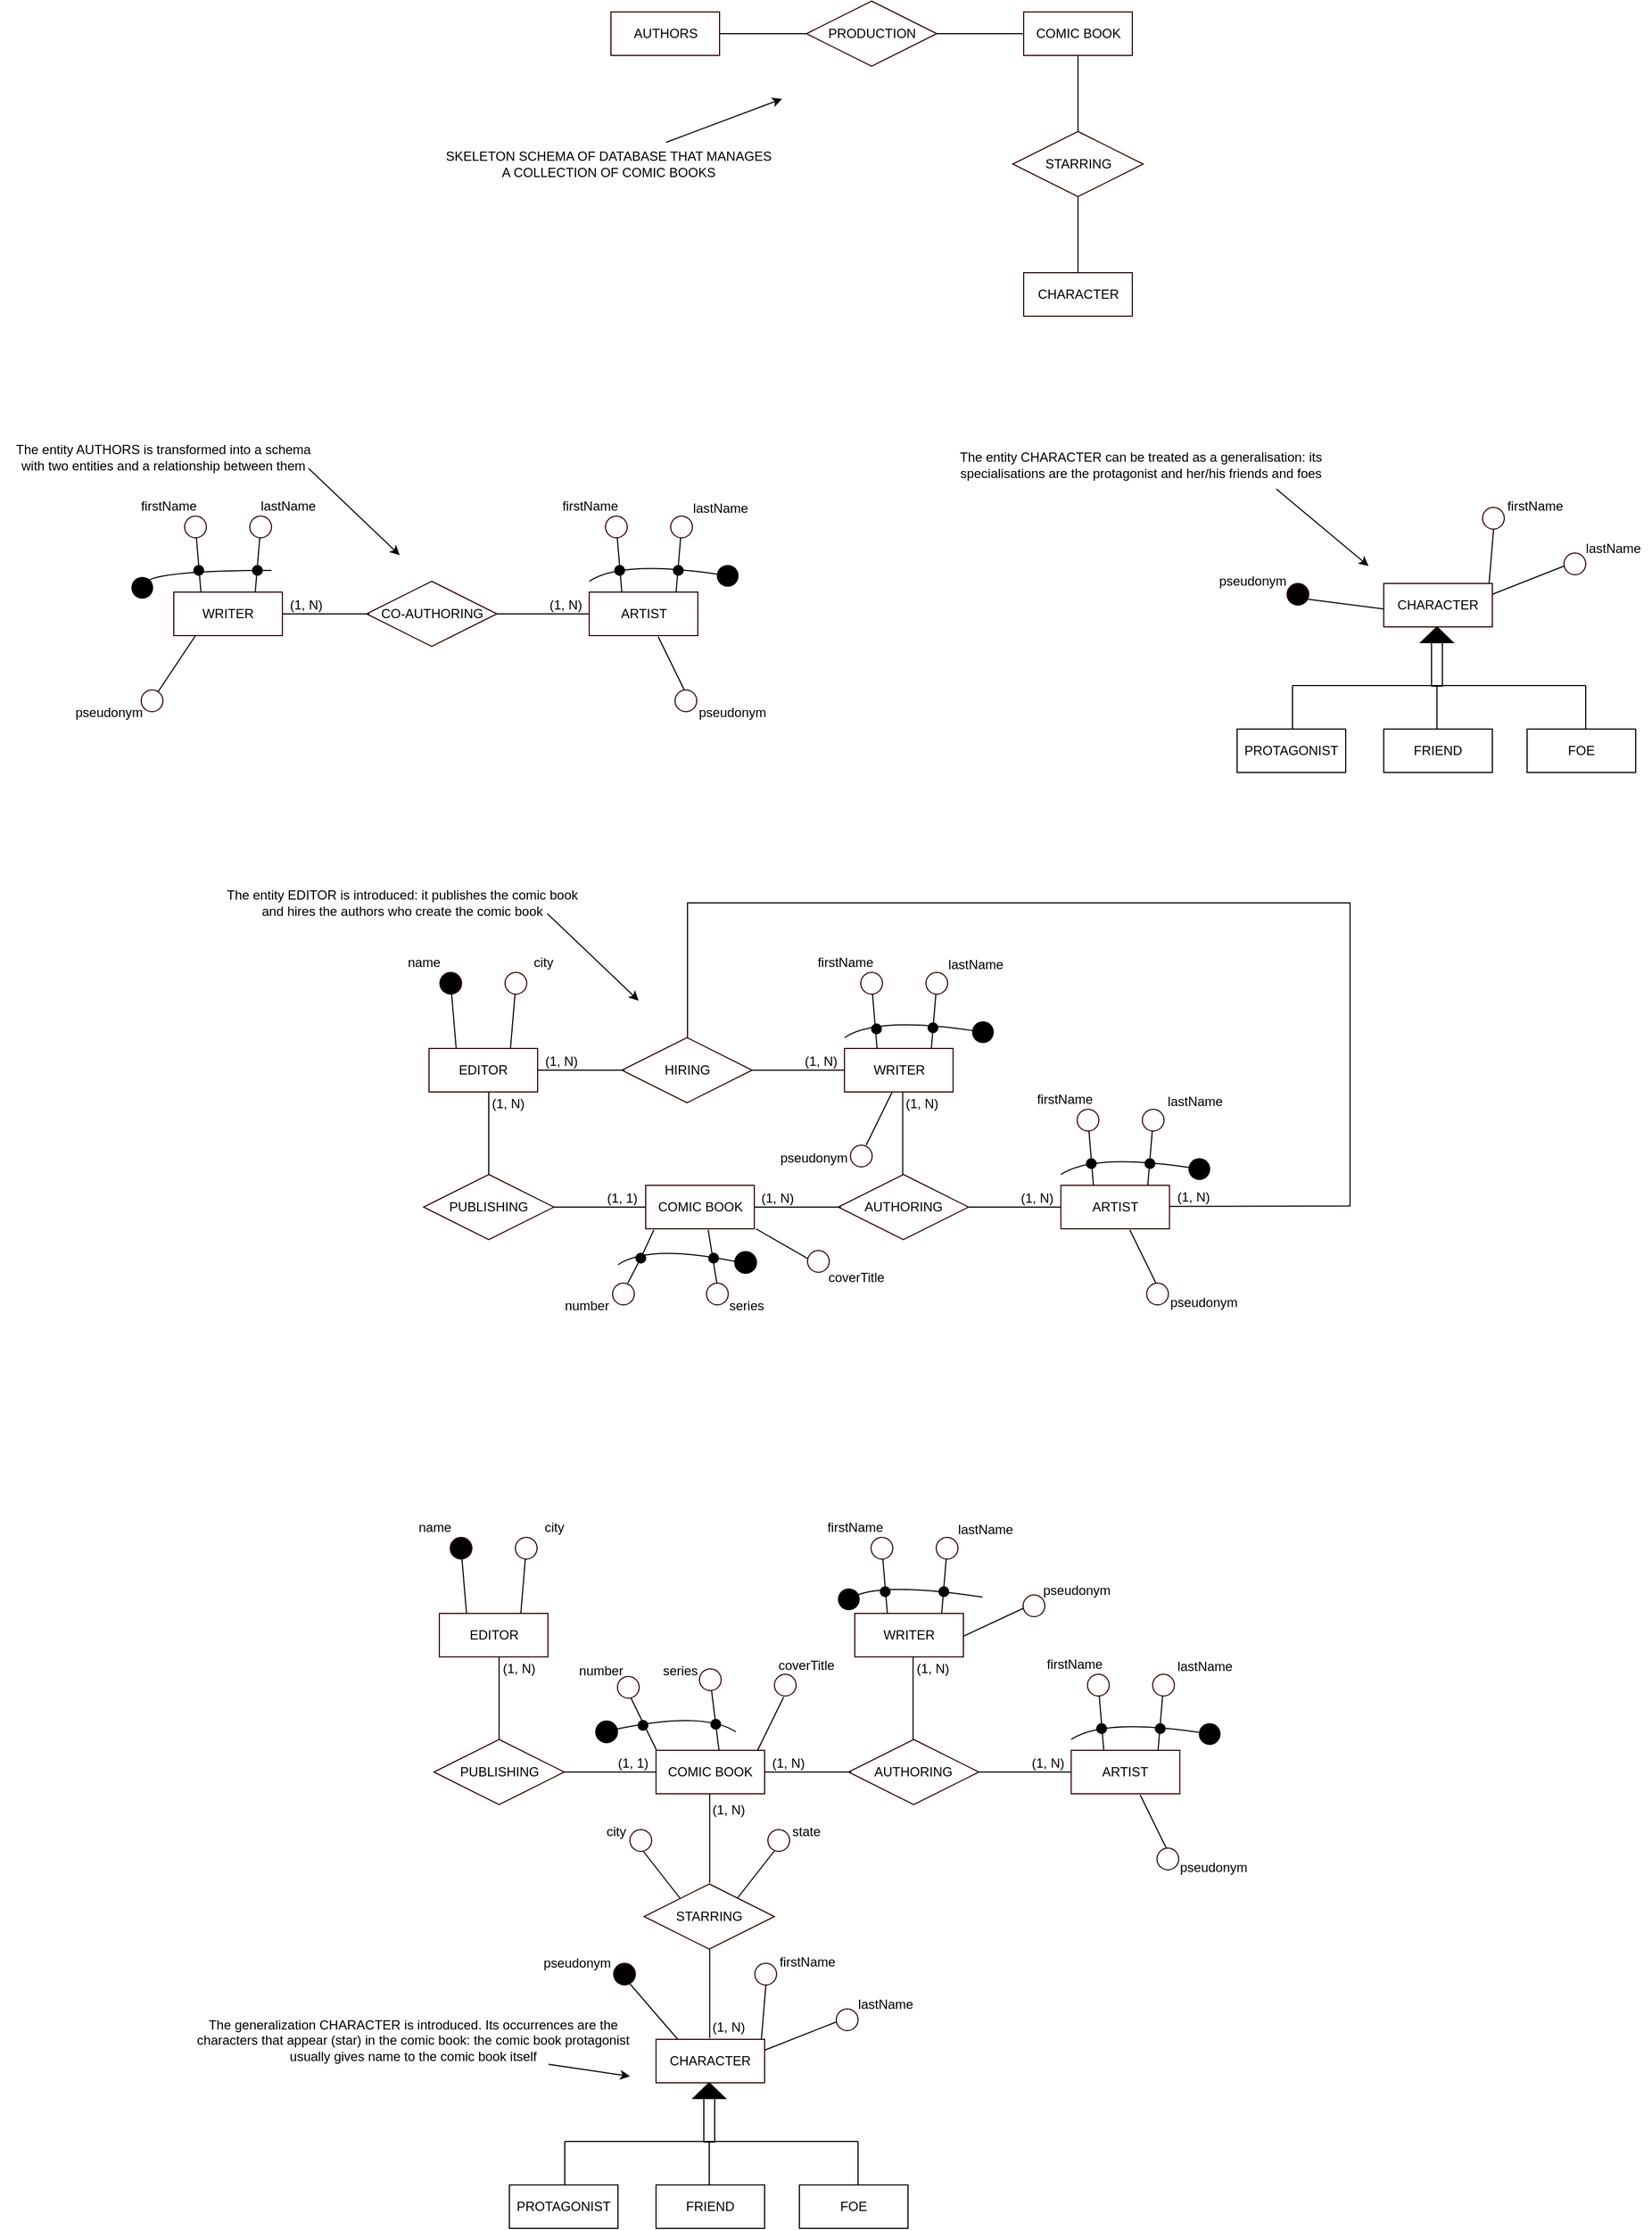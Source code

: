 <mxfile version="20.8.16" type="device"><diagram id="R2lEEEUBdFMjLlhIrx00" name="Page-1"><mxGraphModel dx="1790" dy="575" grid="1" gridSize="10" guides="1" tooltips="1" connect="1" arrows="1" fold="1" page="1" pageScale="1" pageWidth="850" pageHeight="1100" background="none" math="0" shadow="0" extFonts="Permanent Marker^https://fonts.googleapis.com/css?family=Permanent+Marker"><root><mxCell id="0"/><mxCell id="1" parent="0"/><mxCell id="wVbVgi7mBvC_HDMRMZZE-150" value="AUTHORS" style="whiteSpace=wrap;html=1;align=center;shadow=0;sketch=0;fillStyle=solid;strokeColor=#330000;strokeWidth=1;fillColor=#FFFFFF;" parent="1" vertex="1"><mxGeometry x="-237.5" y="40" width="100" height="40" as="geometry"/></mxCell><mxCell id="wVbVgi7mBvC_HDMRMZZE-151" value="COMIC BOOK" style="whiteSpace=wrap;html=1;align=center;shadow=0;sketch=0;fillStyle=solid;strokeColor=#330000;strokeWidth=1;fillColor=#FFFFFF;" parent="1" vertex="1"><mxGeometry x="142.5" y="40" width="100" height="40" as="geometry"/></mxCell><mxCell id="wVbVgi7mBvC_HDMRMZZE-152" value="CHARACTER" style="whiteSpace=wrap;html=1;align=center;shadow=0;sketch=0;fillStyle=solid;strokeColor=#330000;strokeWidth=1;fillColor=#FFFFFF;" parent="1" vertex="1"><mxGeometry x="142.5" y="280" width="100" height="40" as="geometry"/></mxCell><mxCell id="wVbVgi7mBvC_HDMRMZZE-153" value="PRODUCTION" style="shape=rhombus;perimeter=rhombusPerimeter;whiteSpace=wrap;html=1;align=center;shadow=0;sketch=0;fillStyle=solid;strokeColor=#330000;strokeWidth=1;fillColor=#FFFFFF;" parent="1" vertex="1"><mxGeometry x="-57.5" y="30" width="120" height="60" as="geometry"/></mxCell><mxCell id="wVbVgi7mBvC_HDMRMZZE-154" value="STARRING" style="shape=rhombus;perimeter=rhombusPerimeter;whiteSpace=wrap;html=1;align=center;shadow=0;sketch=0;fillStyle=solid;strokeColor=#330000;strokeWidth=1;fillColor=#FFFFFF;" parent="1" vertex="1"><mxGeometry x="132.5" y="150" width="120" height="60" as="geometry"/></mxCell><mxCell id="wVbVgi7mBvC_HDMRMZZE-155" value="" style="endArrow=none;html=1;rounded=0;" parent="1" edge="1"><mxGeometry relative="1" as="geometry"><mxPoint x="-137.5" y="60" as="sourcePoint"/><mxPoint x="-57.5" y="60" as="targetPoint"/></mxGeometry></mxCell><mxCell id="wVbVgi7mBvC_HDMRMZZE-156" value="" style="endArrow=none;html=1;rounded=0;" parent="1" edge="1"><mxGeometry relative="1" as="geometry"><mxPoint x="62.5" y="60" as="sourcePoint"/><mxPoint x="142.5" y="60" as="targetPoint"/></mxGeometry></mxCell><mxCell id="wVbVgi7mBvC_HDMRMZZE-157" value="" style="endArrow=none;html=1;rounded=0;" parent="1" edge="1"><mxGeometry relative="1" as="geometry"><mxPoint x="192.5" y="80" as="sourcePoint"/><mxPoint x="192.5" y="150" as="targetPoint"/></mxGeometry></mxCell><mxCell id="wVbVgi7mBvC_HDMRMZZE-159" value="" style="endArrow=none;html=1;rounded=0;" parent="1" edge="1"><mxGeometry relative="1" as="geometry"><mxPoint x="192.5" y="210" as="sourcePoint"/><mxPoint x="192.5" y="280" as="targetPoint"/></mxGeometry></mxCell><mxCell id="wVbVgi7mBvC_HDMRMZZE-161" style="edgeStyle=none;rounded=0;orthogonalLoop=1;jettySize=auto;html=1;" parent="1" source="wVbVgi7mBvC_HDMRMZZE-160" edge="1"><mxGeometry relative="1" as="geometry"><mxPoint x="-80" y="120" as="targetPoint"/></mxGeometry></mxCell><mxCell id="wVbVgi7mBvC_HDMRMZZE-160" value="SKELETON SCHEMA OF DATABASE THAT MANAGES &lt;br&gt;A COLLECTION OF COMIC BOOKS" style="text;html=1;align=center;verticalAlign=middle;resizable=0;points=[];autosize=1;strokeColor=none;fillColor=none;" parent="1" vertex="1"><mxGeometry x="-400" y="160" width="320" height="40" as="geometry"/></mxCell><mxCell id="wVbVgi7mBvC_HDMRMZZE-194" style="edgeStyle=none;rounded=0;orthogonalLoop=1;jettySize=auto;html=1;exitX=0.25;exitY=0;exitDx=0;exitDy=0;" parent="1" source="wVbVgi7mBvC_HDMRMZZE-163" edge="1"><mxGeometry relative="1" as="geometry"><mxPoint x="-620" y="514" as="targetPoint"/></mxGeometry></mxCell><mxCell id="wVbVgi7mBvC_HDMRMZZE-163" value="WRITER" style="whiteSpace=wrap;html=1;align=center;shadow=0;sketch=0;fillStyle=solid;strokeColor=#330000;strokeWidth=1;fillColor=#FFFFFF;" parent="1" vertex="1"><mxGeometry x="-640" y="574" width="100" height="40" as="geometry"/></mxCell><mxCell id="wVbVgi7mBvC_HDMRMZZE-164" value="ARTIST" style="whiteSpace=wrap;html=1;align=center;shadow=0;sketch=0;fillStyle=solid;strokeColor=#330000;strokeWidth=1;fillColor=#FFFFFF;" parent="1" vertex="1"><mxGeometry x="-257.5" y="574" width="100" height="40" as="geometry"/></mxCell><mxCell id="wVbVgi7mBvC_HDMRMZZE-165" value="CO-AUTHORING" style="shape=rhombus;perimeter=rhombusPerimeter;whiteSpace=wrap;html=1;align=center;shadow=0;sketch=0;fillStyle=solid;strokeColor=#330000;strokeWidth=1;fillColor=#FFFFFF;" parent="1" vertex="1"><mxGeometry x="-462.5" y="564" width="120" height="60" as="geometry"/></mxCell><mxCell id="wVbVgi7mBvC_HDMRMZZE-167" value="" style="endArrow=none;html=1;rounded=0;" parent="1" edge="1"><mxGeometry relative="1" as="geometry"><mxPoint x="-540" y="594" as="sourcePoint"/><mxPoint x="-460" y="594" as="targetPoint"/></mxGeometry></mxCell><mxCell id="wVbVgi7mBvC_HDMRMZZE-168" value="(1, N)" style="resizable=0;html=1;align=left;verticalAlign=bottom;shadow=0;sketch=0;fillStyle=solid;strokeColor=#330000;strokeWidth=1;fillColor=#FFFFFF;" parent="wVbVgi7mBvC_HDMRMZZE-167" connectable="0" vertex="1"><mxGeometry x="-1" relative="1" as="geometry"><mxPoint x="5" as="offset"/></mxGeometry></mxCell><mxCell id="wVbVgi7mBvC_HDMRMZZE-173" value="" style="endArrow=none;html=1;rounded=0;" parent="1" edge="1"><mxGeometry relative="1" as="geometry"><mxPoint x="-343" y="594" as="sourcePoint"/><mxPoint x="-257.5" y="594" as="targetPoint"/></mxGeometry></mxCell><mxCell id="wVbVgi7mBvC_HDMRMZZE-174" value="(1, N)" style="resizable=0;html=1;align=left;verticalAlign=bottom;shadow=0;sketch=0;fillStyle=solid;strokeColor=#330000;strokeWidth=1;fillColor=#FFFFFF;" parent="wVbVgi7mBvC_HDMRMZZE-173" connectable="0" vertex="1"><mxGeometry x="-1" relative="1" as="geometry"><mxPoint x="47" as="offset"/></mxGeometry></mxCell><mxCell id="wVbVgi7mBvC_HDMRMZZE-178" value="firstName" style="text;html=1;align=center;verticalAlign=middle;resizable=0;points=[];autosize=1;strokeColor=none;fillColor=none;" parent="1" vertex="1"><mxGeometry x="-680" y="480" width="70" height="30" as="geometry"/></mxCell><mxCell id="wVbVgi7mBvC_HDMRMZZE-184" value="" style="edgeStyle=none;rounded=0;orthogonalLoop=1;jettySize=auto;html=1;exitX=0.75;exitY=0;exitDx=0;exitDy=0;endArrow=none;" parent="1" source="wVbVgi7mBvC_HDMRMZZE-163" target="wVbVgi7mBvC_HDMRMZZE-183" edge="1"><mxGeometry relative="1" as="geometry"><mxPoint x="-560" y="514" as="targetPoint"/><mxPoint x="-565" y="574" as="sourcePoint"/></mxGeometry></mxCell><mxCell id="wVbVgi7mBvC_HDMRMZZE-183" value="" style="ellipse;whiteSpace=wrap;html=1;fillColor=#FFFFFF;strokeColor=#330000;shadow=0;sketch=0;fillStyle=solid;strokeWidth=1;" parent="1" vertex="1"><mxGeometry x="-570" y="504" width="20" height="20" as="geometry"/></mxCell><mxCell id="wVbVgi7mBvC_HDMRMZZE-195" value="" style="ellipse;whiteSpace=wrap;html=1;fillColor=#FFFFFF;strokeColor=#330000;shadow=0;sketch=0;fillStyle=solid;strokeWidth=1;" parent="1" vertex="1"><mxGeometry x="-630" y="504" width="20" height="20" as="geometry"/></mxCell><mxCell id="wVbVgi7mBvC_HDMRMZZE-198" value="lastName" style="text;html=1;align=center;verticalAlign=middle;resizable=0;points=[];autosize=1;strokeColor=none;fillColor=none;" parent="1" vertex="1"><mxGeometry x="-570" y="480" width="70" height="30" as="geometry"/></mxCell><mxCell id="wVbVgi7mBvC_HDMRMZZE-200" value="" style="shape=waypoint;fillStyle=solid;size=6;pointerEvents=1;points=[];resizable=0;rotatable=0;perimeter=centerPerimeter;snapToPoint=1;strokeWidth=3;fillColor=none;strokeColor=default;perimeterSpacing=0;shadow=0;sketch=0;" parent="1" vertex="1"><mxGeometry x="-627" y="544.0" width="20" height="20" as="geometry"/></mxCell><mxCell id="wVbVgi7mBvC_HDMRMZZE-207" value="" style="shape=waypoint;fillStyle=solid;size=6;pointerEvents=1;points=[];resizable=0;rotatable=0;perimeter=centerPerimeter;snapToPoint=1;strokeWidth=3;fillColor=none;strokeColor=default;perimeterSpacing=0;shadow=0;sketch=0;" parent="1" vertex="1"><mxGeometry x="-573" y="544.0" width="20" height="20" as="geometry"/></mxCell><mxCell id="wVbVgi7mBvC_HDMRMZZE-209" value="" style="curved=1;endArrow=classic;html=1;rounded=0;" parent="1" edge="1"><mxGeometry width="50" height="50" relative="1" as="geometry"><mxPoint x="-550" y="554" as="sourcePoint"/><mxPoint x="-660" y="564" as="targetPoint"/><Array as="points"><mxPoint x="-650" y="554"/><mxPoint x="-680" y="574"/></Array></mxGeometry></mxCell><mxCell id="wVbVgi7mBvC_HDMRMZZE-212" value="" style="shape=waypoint;fillStyle=solid;size=6;pointerEvents=1;points=[];resizable=0;rotatable=0;perimeter=centerPerimeter;snapToPoint=1;strokeWidth=8;fillColor=none;strokeColor=default;perimeterSpacing=0;shadow=0;sketch=0;" parent="1" vertex="1"><mxGeometry x="-679" y="560.0" width="20" height="20" as="geometry"/></mxCell><mxCell id="wVbVgi7mBvC_HDMRMZZE-218" value="" style="endArrow=none;html=1;rounded=0;" parent="1" target="wVbVgi7mBvC_HDMRMZZE-220" edge="1"><mxGeometry width="50" height="50" relative="1" as="geometry"><mxPoint x="-620" y="614" as="sourcePoint"/><mxPoint x="-615" y="564" as="targetPoint"/></mxGeometry></mxCell><mxCell id="wVbVgi7mBvC_HDMRMZZE-220" value="" style="ellipse;whiteSpace=wrap;html=1;aspect=fixed;shadow=0;sketch=0;fillStyle=solid;strokeColor=#330000;strokeWidth=1;fillColor=#FFFFFF;" parent="1" vertex="1"><mxGeometry x="-670" y="664" width="20" height="20" as="geometry"/></mxCell><mxCell id="wVbVgi7mBvC_HDMRMZZE-221" value="pseudonym" style="text;html=1;align=center;verticalAlign=middle;resizable=0;points=[];autosize=1;strokeColor=none;fillColor=none;" parent="1" vertex="1"><mxGeometry x="-745" y="670" width="90" height="30" as="geometry"/></mxCell><mxCell id="wVbVgi7mBvC_HDMRMZZE-222" style="edgeStyle=none;rounded=0;orthogonalLoop=1;jettySize=auto;html=1;exitX=0.75;exitY=0;exitDx=0;exitDy=0;startArrow=none;" parent="1" source="wVbVgi7mBvC_HDMRMZZE-226" edge="1"><mxGeometry relative="1" as="geometry"><mxPoint x="-172.5" y="514" as="targetPoint"/></mxGeometry></mxCell><mxCell id="wVbVgi7mBvC_HDMRMZZE-223" style="edgeStyle=none;rounded=0;orthogonalLoop=1;jettySize=auto;html=1;exitX=0.25;exitY=0;exitDx=0;exitDy=0;" parent="1" edge="1"><mxGeometry relative="1" as="geometry"><mxPoint x="-232.5" y="514" as="targetPoint"/><mxPoint x="-227.5" y="574" as="sourcePoint"/></mxGeometry></mxCell><mxCell id="wVbVgi7mBvC_HDMRMZZE-224" value="firstName" style="text;html=1;align=center;verticalAlign=middle;resizable=0;points=[];autosize=1;strokeColor=none;fillColor=none;" parent="1" vertex="1"><mxGeometry x="-292.5" y="480" width="70" height="30" as="geometry"/></mxCell><mxCell id="wVbVgi7mBvC_HDMRMZZE-225" value="" style="edgeStyle=none;rounded=0;orthogonalLoop=1;jettySize=auto;html=1;exitX=0.75;exitY=0;exitDx=0;exitDy=0;endArrow=none;" parent="1" target="wVbVgi7mBvC_HDMRMZZE-226" edge="1"><mxGeometry relative="1" as="geometry"><mxPoint x="-172.5" y="514" as="targetPoint"/><mxPoint x="-177.5" y="574" as="sourcePoint"/></mxGeometry></mxCell><mxCell id="wVbVgi7mBvC_HDMRMZZE-226" value="" style="ellipse;whiteSpace=wrap;html=1;fillColor=#FFFFFF;strokeColor=#330000;shadow=0;sketch=0;fillStyle=solid;strokeWidth=1;" parent="1" vertex="1"><mxGeometry x="-182.5" y="504" width="20" height="20" as="geometry"/></mxCell><mxCell id="wVbVgi7mBvC_HDMRMZZE-227" value="" style="ellipse;whiteSpace=wrap;html=1;fillColor=#FFFFFF;strokeColor=#330000;shadow=0;sketch=0;fillStyle=solid;strokeWidth=1;" parent="1" vertex="1"><mxGeometry x="-242.5" y="504" width="20" height="20" as="geometry"/></mxCell><mxCell id="wVbVgi7mBvC_HDMRMZZE-228" value="" style="shape=waypoint;fillStyle=solid;size=6;pointerEvents=1;points=[];resizable=0;rotatable=0;perimeter=centerPerimeter;snapToPoint=1;strokeWidth=3;fillColor=none;strokeColor=default;perimeterSpacing=0;shadow=0;sketch=0;flipV=0;flipH=0;" parent="1" vertex="1"><mxGeometry x="-239.5" y="544.0" width="20" height="20" as="geometry"/></mxCell><mxCell id="wVbVgi7mBvC_HDMRMZZE-229" value="" style="shape=waypoint;fillStyle=solid;size=6;pointerEvents=1;points=[];resizable=0;rotatable=0;perimeter=centerPerimeter;snapToPoint=1;strokeWidth=3;fillColor=none;strokeColor=default;perimeterSpacing=0;shadow=0;sketch=0;flipV=0;flipH=0;" parent="1" vertex="1"><mxGeometry x="-185.5" y="544.0" width="20" height="20" as="geometry"/></mxCell><mxCell id="wVbVgi7mBvC_HDMRMZZE-230" value="" style="curved=1;endArrow=classic;html=1;rounded=0;entryX=0.574;entryY=0.321;entryDx=0;entryDy=0;entryPerimeter=0;" parent="1" target="wVbVgi7mBvC_HDMRMZZE-231" edge="1"><mxGeometry width="50" height="50" relative="1" as="geometry"><mxPoint x="-257.5" y="564" as="sourcePoint"/><mxPoint x="-127.25" y="544" as="targetPoint"/><Array as="points"><mxPoint x="-257.25" y="564"/><mxPoint x="-227.25" y="544"/></Array></mxGeometry></mxCell><mxCell id="wVbVgi7mBvC_HDMRMZZE-231" value="" style="shape=waypoint;fillStyle=solid;size=6;pointerEvents=1;points=[];resizable=0;rotatable=0;perimeter=centerPerimeter;snapToPoint=1;strokeWidth=8;fillColor=none;strokeColor=default;perimeterSpacing=0;shadow=0;sketch=0;" parent="1" vertex="1"><mxGeometry x="-140" y="549.0" width="20" height="20" as="geometry"/></mxCell><mxCell id="wVbVgi7mBvC_HDMRMZZE-232" value="lastName" style="text;html=1;align=center;verticalAlign=middle;resizable=0;points=[];autosize=1;strokeColor=none;fillColor=none;" parent="1" vertex="1"><mxGeometry x="-172.5" y="482" width="70" height="30" as="geometry"/></mxCell><mxCell id="wVbVgi7mBvC_HDMRMZZE-233" value="" style="endArrow=none;html=1;rounded=0;" parent="1" edge="1"><mxGeometry width="50" height="50" relative="1" as="geometry"><mxPoint x="-194" y="615" as="sourcePoint"/><mxPoint x="-170" y="664" as="targetPoint"/></mxGeometry></mxCell><mxCell id="wVbVgi7mBvC_HDMRMZZE-234" value="" style="ellipse;whiteSpace=wrap;html=1;aspect=fixed;shadow=0;sketch=0;fillStyle=solid;strokeColor=#330000;strokeWidth=1;fillColor=#FFFFFF;" parent="1" vertex="1"><mxGeometry x="-178.5" y="664" width="20" height="20" as="geometry"/></mxCell><mxCell id="wVbVgi7mBvC_HDMRMZZE-236" value="pseudonym" style="text;html=1;align=center;verticalAlign=middle;resizable=0;points=[];autosize=1;strokeColor=none;fillColor=none;" parent="1" vertex="1"><mxGeometry x="-171.5" y="670" width="90" height="30" as="geometry"/></mxCell><mxCell id="wVbVgi7mBvC_HDMRMZZE-239" style="edgeStyle=none;rounded=0;orthogonalLoop=1;jettySize=auto;html=1;" parent="1" edge="1"><mxGeometry relative="1" as="geometry"><mxPoint x="-432" y="540" as="targetPoint"/><mxPoint x="-516" y="460" as="sourcePoint"/></mxGeometry></mxCell><mxCell id="wVbVgi7mBvC_HDMRMZZE-238" value="The entity AUTHORS is transformed into a schema &lt;br&gt;with two entities and a relationship between them" style="text;html=1;align=center;verticalAlign=middle;resizable=0;points=[];autosize=1;strokeColor=none;fillColor=none;" parent="1" vertex="1"><mxGeometry x="-800" y="430" width="300" height="40" as="geometry"/></mxCell><mxCell id="wVbVgi7mBvC_HDMRMZZE-240" style="edgeStyle=none;rounded=0;orthogonalLoop=1;jettySize=auto;html=1;exitX=0.75;exitY=0;exitDx=0;exitDy=0;startArrow=none;" parent="1" source="wVbVgi7mBvC_HDMRMZZE-251" edge="1"><mxGeometry relative="1" as="geometry"><mxPoint x="-325" y="934" as="targetPoint"/></mxGeometry></mxCell><mxCell id="wVbVgi7mBvC_HDMRMZZE-241" style="edgeStyle=none;rounded=0;orthogonalLoop=1;jettySize=auto;html=1;exitX=0.25;exitY=0;exitDx=0;exitDy=0;" parent="1" source="wVbVgi7mBvC_HDMRMZZE-242" edge="1"><mxGeometry relative="1" as="geometry"><mxPoint x="-385" y="934" as="targetPoint"/></mxGeometry></mxCell><mxCell id="wVbVgi7mBvC_HDMRMZZE-242" value="EDITOR" style="whiteSpace=wrap;html=1;align=center;shadow=0;sketch=0;fillStyle=solid;strokeColor=#330000;strokeWidth=1;fillColor=#FFFFFF;" parent="1" vertex="1"><mxGeometry x="-405" y="994" width="100" height="40" as="geometry"/></mxCell><mxCell id="wVbVgi7mBvC_HDMRMZZE-243" value="WRITER" style="whiteSpace=wrap;html=1;align=center;shadow=0;sketch=0;fillStyle=solid;strokeColor=#330000;strokeWidth=1;fillColor=#FFFFFF;" parent="1" vertex="1"><mxGeometry x="-22.5" y="994" width="100" height="40" as="geometry"/></mxCell><mxCell id="wVbVgi7mBvC_HDMRMZZE-244" value="HIRING" style="shape=rhombus;perimeter=rhombusPerimeter;whiteSpace=wrap;html=1;align=center;shadow=0;sketch=0;fillStyle=solid;strokeColor=#330000;strokeWidth=1;fillColor=#FFFFFF;" parent="1" vertex="1"><mxGeometry x="-227.5" y="984" width="120" height="60" as="geometry"/></mxCell><mxCell id="wVbVgi7mBvC_HDMRMZZE-245" value="" style="endArrow=none;html=1;rounded=0;" parent="1" edge="1"><mxGeometry relative="1" as="geometry"><mxPoint x="-305" y="1014" as="sourcePoint"/><mxPoint x="-225" y="1014" as="targetPoint"/></mxGeometry></mxCell><mxCell id="wVbVgi7mBvC_HDMRMZZE-246" value="(1, N)" style="resizable=0;html=1;align=left;verticalAlign=bottom;shadow=0;sketch=0;fillStyle=solid;strokeColor=#330000;strokeWidth=1;fillColor=#FFFFFF;" parent="wVbVgi7mBvC_HDMRMZZE-245" connectable="0" vertex="1"><mxGeometry x="-1" relative="1" as="geometry"><mxPoint x="5" as="offset"/></mxGeometry></mxCell><mxCell id="wVbVgi7mBvC_HDMRMZZE-247" value="" style="endArrow=none;html=1;rounded=0;" parent="1" edge="1"><mxGeometry relative="1" as="geometry"><mxPoint x="-108" y="1014" as="sourcePoint"/><mxPoint x="-22.5" y="1014" as="targetPoint"/></mxGeometry></mxCell><mxCell id="wVbVgi7mBvC_HDMRMZZE-248" value="(1, N)" style="resizable=0;html=1;align=left;verticalAlign=bottom;shadow=0;sketch=0;fillStyle=solid;strokeColor=#330000;strokeWidth=1;fillColor=#FFFFFF;" parent="wVbVgi7mBvC_HDMRMZZE-247" connectable="0" vertex="1"><mxGeometry x="-1" relative="1" as="geometry"><mxPoint x="47" as="offset"/></mxGeometry></mxCell><mxCell id="wVbVgi7mBvC_HDMRMZZE-249" value="name" style="text;html=1;align=center;verticalAlign=middle;resizable=0;points=[];autosize=1;strokeColor=none;fillColor=none;" parent="1" vertex="1"><mxGeometry x="-435" y="900" width="50" height="30" as="geometry"/></mxCell><mxCell id="wVbVgi7mBvC_HDMRMZZE-250" value="" style="edgeStyle=none;rounded=0;orthogonalLoop=1;jettySize=auto;html=1;exitX=0.75;exitY=0;exitDx=0;exitDy=0;endArrow=none;" parent="1" source="wVbVgi7mBvC_HDMRMZZE-242" target="wVbVgi7mBvC_HDMRMZZE-251" edge="1"><mxGeometry relative="1" as="geometry"><mxPoint x="-325" y="934" as="targetPoint"/><mxPoint x="-330" y="994" as="sourcePoint"/></mxGeometry></mxCell><mxCell id="wVbVgi7mBvC_HDMRMZZE-251" value="" style="ellipse;whiteSpace=wrap;html=1;fillColor=#FFFFFF;strokeColor=#330000;shadow=0;sketch=0;fillStyle=solid;strokeWidth=1;" parent="1" vertex="1"><mxGeometry x="-335" y="924" width="20" height="20" as="geometry"/></mxCell><mxCell id="wVbVgi7mBvC_HDMRMZZE-252" value="" style="ellipse;whiteSpace=wrap;html=1;fillColor=#000000;strokeColor=#330000;shadow=0;sketch=0;fillStyle=solid;strokeWidth=1;" parent="1" vertex="1"><mxGeometry x="-395" y="924" width="20" height="20" as="geometry"/></mxCell><mxCell id="wVbVgi7mBvC_HDMRMZZE-253" value="city" style="text;html=1;align=center;verticalAlign=middle;resizable=0;points=[];autosize=1;strokeColor=none;fillColor=none;" parent="1" vertex="1"><mxGeometry x="-320" y="900" width="40" height="30" as="geometry"/></mxCell><mxCell id="wVbVgi7mBvC_HDMRMZZE-261" style="edgeStyle=none;rounded=0;orthogonalLoop=1;jettySize=auto;html=1;exitX=0.75;exitY=0;exitDx=0;exitDy=0;startArrow=none;" parent="1" source="wVbVgi7mBvC_HDMRMZZE-265" edge="1"><mxGeometry relative="1" as="geometry"><mxPoint x="62.5" y="934" as="targetPoint"/></mxGeometry></mxCell><mxCell id="wVbVgi7mBvC_HDMRMZZE-262" style="edgeStyle=none;rounded=0;orthogonalLoop=1;jettySize=auto;html=1;exitX=0.25;exitY=0;exitDx=0;exitDy=0;" parent="1" edge="1"><mxGeometry relative="1" as="geometry"><mxPoint x="2.5" y="934" as="targetPoint"/><mxPoint x="7.5" y="994" as="sourcePoint"/></mxGeometry></mxCell><mxCell id="wVbVgi7mBvC_HDMRMZZE-263" value="firstName" style="text;html=1;align=center;verticalAlign=middle;resizable=0;points=[];autosize=1;strokeColor=none;fillColor=none;" parent="1" vertex="1"><mxGeometry x="-57.5" y="900" width="70" height="30" as="geometry"/></mxCell><mxCell id="wVbVgi7mBvC_HDMRMZZE-264" value="" style="edgeStyle=none;rounded=0;orthogonalLoop=1;jettySize=auto;html=1;exitX=0.75;exitY=0;exitDx=0;exitDy=0;endArrow=none;" parent="1" target="wVbVgi7mBvC_HDMRMZZE-265" edge="1"><mxGeometry relative="1" as="geometry"><mxPoint x="62.5" y="934" as="targetPoint"/><mxPoint x="57.5" y="994" as="sourcePoint"/></mxGeometry></mxCell><mxCell id="wVbVgi7mBvC_HDMRMZZE-265" value="" style="ellipse;whiteSpace=wrap;html=1;fillColor=#FFFFFF;strokeColor=#330000;shadow=0;sketch=0;fillStyle=solid;strokeWidth=1;" parent="1" vertex="1"><mxGeometry x="52.5" y="924" width="20" height="20" as="geometry"/></mxCell><mxCell id="wVbVgi7mBvC_HDMRMZZE-266" value="" style="ellipse;whiteSpace=wrap;html=1;fillColor=#FFFFFF;strokeColor=#330000;shadow=0;sketch=0;fillStyle=solid;strokeWidth=1;" parent="1" vertex="1"><mxGeometry x="-7.5" y="924" width="20" height="20" as="geometry"/></mxCell><mxCell id="wVbVgi7mBvC_HDMRMZZE-269" value="" style="curved=1;endArrow=classic;html=1;rounded=0;entryX=0.574;entryY=0.321;entryDx=0;entryDy=0;entryPerimeter=0;" parent="1" target="wVbVgi7mBvC_HDMRMZZE-270" edge="1"><mxGeometry width="50" height="50" relative="1" as="geometry"><mxPoint x="-22.5" y="984" as="sourcePoint"/><mxPoint x="107.75" y="964" as="targetPoint"/><Array as="points"><mxPoint x="-22.25" y="984"/><mxPoint x="7.75" y="964"/></Array></mxGeometry></mxCell><mxCell id="wVbVgi7mBvC_HDMRMZZE-270" value="" style="shape=waypoint;fillStyle=solid;size=6;pointerEvents=1;points=[];resizable=0;rotatable=0;perimeter=centerPerimeter;snapToPoint=1;strokeWidth=8;fillColor=none;strokeColor=default;perimeterSpacing=0;shadow=0;sketch=0;" parent="1" vertex="1"><mxGeometry x="95" y="969.0" width="20" height="20" as="geometry"/></mxCell><mxCell id="wVbVgi7mBvC_HDMRMZZE-271" value="lastName" style="text;html=1;align=center;verticalAlign=middle;resizable=0;points=[];autosize=1;strokeColor=none;fillColor=none;" parent="1" vertex="1"><mxGeometry x="62.5" y="902" width="70" height="30" as="geometry"/></mxCell><mxCell id="wVbVgi7mBvC_HDMRMZZE-275" value="PUBLISHING" style="shape=rhombus;perimeter=rhombusPerimeter;whiteSpace=wrap;html=1;align=center;shadow=0;sketch=0;fillStyle=solid;strokeColor=#330000;strokeWidth=1;fillColor=#FFFFFF;" parent="1" vertex="1"><mxGeometry x="-410" y="1110" width="120" height="60" as="geometry"/></mxCell><mxCell id="wVbVgi7mBvC_HDMRMZZE-276" value="" style="endArrow=none;html=1;rounded=0;" parent="1" target="wVbVgi7mBvC_HDMRMZZE-275" edge="1"><mxGeometry relative="1" as="geometry"><mxPoint x="-350" y="1034" as="sourcePoint"/><mxPoint x="-275" y="1034" as="targetPoint"/></mxGeometry></mxCell><mxCell id="wVbVgi7mBvC_HDMRMZZE-277" value="(1, N)" style="resizable=0;html=1;align=left;verticalAlign=bottom;shadow=0;sketch=0;fillStyle=solid;strokeColor=#330000;strokeWidth=1;fillColor=#FFFFFF;" parent="wVbVgi7mBvC_HDMRMZZE-276" connectable="0" vertex="1"><mxGeometry x="-1" relative="1" as="geometry"><mxPoint x="1" y="19" as="offset"/></mxGeometry></mxCell><mxCell id="wVbVgi7mBvC_HDMRMZZE-278" value="COMIC BOOK" style="whiteSpace=wrap;html=1;align=center;shadow=0;sketch=0;fillStyle=solid;strokeColor=#330000;strokeWidth=1;fillColor=#FFFFFF;" parent="1" vertex="1"><mxGeometry x="-205.5" y="1120" width="100" height="40" as="geometry"/></mxCell><mxCell id="wVbVgi7mBvC_HDMRMZZE-279" value="" style="endArrow=none;html=1;rounded=0;" parent="1" edge="1"><mxGeometry relative="1" as="geometry"><mxPoint x="-291" y="1140" as="sourcePoint"/><mxPoint x="-205.5" y="1140" as="targetPoint"/></mxGeometry></mxCell><mxCell id="wVbVgi7mBvC_HDMRMZZE-280" value="(1, 1)" style="resizable=0;html=1;align=left;verticalAlign=bottom;shadow=0;sketch=0;fillStyle=solid;strokeColor=#330000;strokeWidth=1;fillColor=#FFFFFF;" parent="wVbVgi7mBvC_HDMRMZZE-279" connectable="0" vertex="1"><mxGeometry x="-1" relative="1" as="geometry"><mxPoint x="48" as="offset"/></mxGeometry></mxCell><mxCell id="wVbVgi7mBvC_HDMRMZZE-292" value="" style="endArrow=none;html=1;rounded=0;" parent="1" edge="1"><mxGeometry width="50" height="50" relative="1" as="geometry"><mxPoint x="-148" y="1161" as="sourcePoint"/><mxPoint x="-140" y="1210" as="targetPoint"/></mxGeometry></mxCell><mxCell id="wVbVgi7mBvC_HDMRMZZE-293" value="" style="ellipse;whiteSpace=wrap;html=1;aspect=fixed;shadow=0;sketch=0;fillStyle=solid;strokeColor=#330000;strokeWidth=1;fillColor=#FFFFFF;" parent="1" vertex="1"><mxGeometry x="-149.5" y="1210" width="20" height="20" as="geometry"/></mxCell><mxCell id="wVbVgi7mBvC_HDMRMZZE-294" value="series" style="text;html=1;align=center;verticalAlign=middle;resizable=0;points=[];autosize=1;strokeColor=none;fillColor=none;" parent="1" vertex="1"><mxGeometry x="-143.5" y="1216" width="60" height="30" as="geometry"/></mxCell><mxCell id="wVbVgi7mBvC_HDMRMZZE-295" value="" style="endArrow=none;html=1;rounded=0;startArrow=none;" parent="1" source="HoVi9p8Lm3jnbSQNBDDz-8" edge="1"><mxGeometry width="50" height="50" relative="1" as="geometry"><mxPoint x="-198" y="1161" as="sourcePoint"/><mxPoint x="-222" y="1210" as="targetPoint"/></mxGeometry></mxCell><mxCell id="wVbVgi7mBvC_HDMRMZZE-296" value="" style="ellipse;whiteSpace=wrap;html=1;aspect=fixed;shadow=0;sketch=0;fillStyle=solid;strokeColor=#330000;strokeWidth=1;fillColor=#FFFFFF;flipV=0;flipH=1;perimeterSpacing=0;" parent="1" vertex="1"><mxGeometry x="-236" y="1210" width="20" height="20" as="geometry"/></mxCell><mxCell id="wVbVgi7mBvC_HDMRMZZE-297" value="number" style="text;html=1;align=center;verticalAlign=middle;resizable=0;points=[];autosize=1;strokeColor=none;fillColor=none;flipV=0;flipH=1;" parent="1" vertex="1"><mxGeometry x="-290.5" y="1216" width="60" height="30" as="geometry"/></mxCell><mxCell id="wVbVgi7mBvC_HDMRMZZE-299" value="ARTIST" style="whiteSpace=wrap;html=1;align=center;shadow=0;sketch=0;fillStyle=solid;strokeColor=#330000;strokeWidth=1;fillColor=#FFFFFF;" parent="1" vertex="1"><mxGeometry x="176.75" y="1120" width="100" height="40" as="geometry"/></mxCell><mxCell id="wVbVgi7mBvC_HDMRMZZE-300" value="AUTHORING" style="shape=rhombus;perimeter=rhombusPerimeter;whiteSpace=wrap;html=1;align=center;shadow=0;sketch=0;fillStyle=solid;strokeColor=#330000;strokeWidth=1;fillColor=#FFFFFF;" parent="1" vertex="1"><mxGeometry x="-28.25" y="1110" width="120" height="60" as="geometry"/></mxCell><mxCell id="wVbVgi7mBvC_HDMRMZZE-301" value="" style="endArrow=none;html=1;rounded=0;" parent="1" edge="1"><mxGeometry relative="1" as="geometry"><mxPoint x="-105.75" y="1140" as="sourcePoint"/><mxPoint x="-25.75" y="1140" as="targetPoint"/></mxGeometry></mxCell><mxCell id="wVbVgi7mBvC_HDMRMZZE-302" value="(1, N)" style="resizable=0;html=1;align=left;verticalAlign=bottom;shadow=0;sketch=0;fillStyle=solid;strokeColor=#330000;strokeWidth=1;fillColor=#FFFFFF;" parent="wVbVgi7mBvC_HDMRMZZE-301" connectable="0" vertex="1"><mxGeometry x="-1" relative="1" as="geometry"><mxPoint x="5" as="offset"/></mxGeometry></mxCell><mxCell id="wVbVgi7mBvC_HDMRMZZE-303" value="" style="endArrow=none;html=1;rounded=0;" parent="1" edge="1"><mxGeometry relative="1" as="geometry"><mxPoint x="91.25" y="1140" as="sourcePoint"/><mxPoint x="176.75" y="1140" as="targetPoint"/></mxGeometry></mxCell><mxCell id="wVbVgi7mBvC_HDMRMZZE-304" value="(1, N)" style="resizable=0;html=1;align=left;verticalAlign=bottom;shadow=0;sketch=0;fillStyle=solid;strokeColor=#330000;strokeWidth=1;fillColor=#FFFFFF;" parent="wVbVgi7mBvC_HDMRMZZE-303" connectable="0" vertex="1"><mxGeometry x="-1" relative="1" as="geometry"><mxPoint x="47" as="offset"/></mxGeometry></mxCell><mxCell id="wVbVgi7mBvC_HDMRMZZE-309" style="edgeStyle=none;rounded=0;orthogonalLoop=1;jettySize=auto;html=1;exitX=0.75;exitY=0;exitDx=0;exitDy=0;startArrow=none;" parent="1" source="wVbVgi7mBvC_HDMRMZZE-313" edge="1"><mxGeometry relative="1" as="geometry"><mxPoint x="261.75" y="1060" as="targetPoint"/></mxGeometry></mxCell><mxCell id="wVbVgi7mBvC_HDMRMZZE-310" style="edgeStyle=none;rounded=0;orthogonalLoop=1;jettySize=auto;html=1;exitX=0.25;exitY=0;exitDx=0;exitDy=0;" parent="1" edge="1"><mxGeometry relative="1" as="geometry"><mxPoint x="201.75" y="1060" as="targetPoint"/><mxPoint x="206.75" y="1120" as="sourcePoint"/></mxGeometry></mxCell><mxCell id="wVbVgi7mBvC_HDMRMZZE-311" value="firstName" style="text;html=1;align=center;verticalAlign=middle;resizable=0;points=[];autosize=1;strokeColor=none;fillColor=none;" parent="1" vertex="1"><mxGeometry x="144.75" y="1026" width="70" height="30" as="geometry"/></mxCell><mxCell id="wVbVgi7mBvC_HDMRMZZE-312" value="" style="edgeStyle=none;rounded=0;orthogonalLoop=1;jettySize=auto;html=1;exitX=0.75;exitY=0;exitDx=0;exitDy=0;endArrow=none;" parent="1" target="wVbVgi7mBvC_HDMRMZZE-313" edge="1"><mxGeometry relative="1" as="geometry"><mxPoint x="261.75" y="1060" as="targetPoint"/><mxPoint x="256.75" y="1120" as="sourcePoint"/></mxGeometry></mxCell><mxCell id="wVbVgi7mBvC_HDMRMZZE-313" value="" style="ellipse;whiteSpace=wrap;html=1;fillColor=#FFFFFF;strokeColor=#330000;shadow=0;sketch=0;fillStyle=solid;strokeWidth=1;" parent="1" vertex="1"><mxGeometry x="251.75" y="1050" width="20" height="20" as="geometry"/></mxCell><mxCell id="wVbVgi7mBvC_HDMRMZZE-314" value="" style="ellipse;whiteSpace=wrap;html=1;fillColor=#FFFFFF;strokeColor=#330000;shadow=0;sketch=0;fillStyle=solid;strokeWidth=1;" parent="1" vertex="1"><mxGeometry x="191.75" y="1050" width="20" height="20" as="geometry"/></mxCell><mxCell id="wVbVgi7mBvC_HDMRMZZE-315" value="" style="shape=waypoint;fillStyle=solid;size=6;pointerEvents=1;points=[];resizable=0;rotatable=0;perimeter=centerPerimeter;snapToPoint=1;strokeWidth=3;fillColor=none;strokeColor=default;perimeterSpacing=0;shadow=0;sketch=0;flipV=0;flipH=0;" parent="1" vertex="1"><mxGeometry x="194.75" y="1090" width="20" height="20" as="geometry"/></mxCell><mxCell id="wVbVgi7mBvC_HDMRMZZE-316" value="" style="shape=waypoint;fillStyle=solid;size=6;pointerEvents=1;points=[];resizable=0;rotatable=0;perimeter=centerPerimeter;snapToPoint=1;strokeWidth=3;fillColor=none;strokeColor=default;perimeterSpacing=0;shadow=0;sketch=0;flipV=0;flipH=0;" parent="1" vertex="1"><mxGeometry x="248.75" y="1090" width="20" height="20" as="geometry"/></mxCell><mxCell id="wVbVgi7mBvC_HDMRMZZE-317" value="" style="curved=1;endArrow=classic;html=1;rounded=0;entryX=0.574;entryY=0.321;entryDx=0;entryDy=0;entryPerimeter=0;" parent="1" target="wVbVgi7mBvC_HDMRMZZE-318" edge="1"><mxGeometry width="50" height="50" relative="1" as="geometry"><mxPoint x="176.75" y="1110" as="sourcePoint"/><mxPoint x="307" y="1090" as="targetPoint"/><Array as="points"><mxPoint x="177" y="1110"/><mxPoint x="207" y="1090"/></Array></mxGeometry></mxCell><mxCell id="wVbVgi7mBvC_HDMRMZZE-318" value="" style="shape=waypoint;fillStyle=solid;size=6;pointerEvents=1;points=[];resizable=0;rotatable=0;perimeter=centerPerimeter;snapToPoint=1;strokeWidth=8;fillColor=none;strokeColor=default;perimeterSpacing=0;shadow=0;sketch=0;" parent="1" vertex="1"><mxGeometry x="294.25" y="1095" width="20" height="20" as="geometry"/></mxCell><mxCell id="wVbVgi7mBvC_HDMRMZZE-319" value="lastName" style="text;html=1;align=center;verticalAlign=middle;resizable=0;points=[];autosize=1;strokeColor=none;fillColor=none;" parent="1" vertex="1"><mxGeometry x="264.75" y="1028" width="70" height="30" as="geometry"/></mxCell><mxCell id="wVbVgi7mBvC_HDMRMZZE-320" value="" style="endArrow=none;html=1;rounded=0;" parent="1" edge="1"><mxGeometry width="50" height="50" relative="1" as="geometry"><mxPoint x="240.25" y="1161" as="sourcePoint"/><mxPoint x="264.25" y="1210" as="targetPoint"/></mxGeometry></mxCell><mxCell id="wVbVgi7mBvC_HDMRMZZE-321" value="" style="ellipse;whiteSpace=wrap;html=1;aspect=fixed;shadow=0;sketch=0;fillStyle=solid;strokeColor=#330000;strokeWidth=1;fillColor=#FFFFFF;" parent="1" vertex="1"><mxGeometry x="255.75" y="1210" width="20" height="20" as="geometry"/></mxCell><mxCell id="wVbVgi7mBvC_HDMRMZZE-322" value="" style="endArrow=none;html=1;rounded=0;" parent="1" edge="1"><mxGeometry relative="1" as="geometry"><mxPoint x="31.16" y="1034" as="sourcePoint"/><mxPoint x="31.16" y="1110" as="targetPoint"/></mxGeometry></mxCell><mxCell id="wVbVgi7mBvC_HDMRMZZE-323" value="(1, N)" style="resizable=0;html=1;align=left;verticalAlign=bottom;shadow=0;sketch=0;fillStyle=solid;strokeColor=#330000;strokeWidth=1;fillColor=#FFFFFF;" parent="wVbVgi7mBvC_HDMRMZZE-322" connectable="0" vertex="1"><mxGeometry x="-1" relative="1" as="geometry"><mxPoint x="1" y="19" as="offset"/></mxGeometry></mxCell><mxCell id="wVbVgi7mBvC_HDMRMZZE-324" value="" style="endArrow=none;html=1;rounded=0;startSize=6;jumpSize=6;jumpStyle=none;" parent="1" edge="1"><mxGeometry relative="1" as="geometry"><mxPoint x="277" y="1139.41" as="sourcePoint"/><mxPoint x="-167" y="984" as="targetPoint"/><Array as="points"><mxPoint x="443" y="1139"/><mxPoint x="443" y="860"/><mxPoint x="-167" y="860"/><mxPoint x="-167" y="980"/></Array></mxGeometry></mxCell><mxCell id="wVbVgi7mBvC_HDMRMZZE-325" value="(1, N)" style="resizable=0;html=1;align=left;verticalAlign=bottom;shadow=0;sketch=0;fillStyle=solid;strokeColor=#330000;strokeWidth=1;fillColor=#FFFFFF;" parent="wVbVgi7mBvC_HDMRMZZE-324" connectable="0" vertex="1"><mxGeometry x="-1" relative="1" as="geometry"><mxPoint x="5" as="offset"/></mxGeometry></mxCell><mxCell id="wVbVgi7mBvC_HDMRMZZE-329" value="pseudonym" style="text;html=1;align=center;verticalAlign=middle;resizable=0;points=[];autosize=1;strokeColor=none;fillColor=none;" parent="1" vertex="1"><mxGeometry x="262.75" y="1213" width="90" height="30" as="geometry"/></mxCell><mxCell id="wVbVgi7mBvC_HDMRMZZE-330" value="" style="endArrow=none;html=1;rounded=0;" parent="1" edge="1"><mxGeometry width="50" height="50" relative="1" as="geometry"><mxPoint x="-2.5" y="1083" as="sourcePoint"/><mxPoint x="21.5" y="1034" as="targetPoint"/></mxGeometry></mxCell><mxCell id="wVbVgi7mBvC_HDMRMZZE-331" value="" style="ellipse;whiteSpace=wrap;html=1;aspect=fixed;shadow=0;sketch=0;fillStyle=solid;strokeColor=#330000;strokeWidth=1;fillColor=#FFFFFF;flipV=1;" parent="1" vertex="1"><mxGeometry x="-17" y="1083" width="20" height="20" as="geometry"/></mxCell><mxCell id="wVbVgi7mBvC_HDMRMZZE-332" value="pseudonym" style="text;html=1;align=center;verticalAlign=middle;resizable=0;points=[];autosize=1;strokeColor=none;fillColor=none;flipV=1;" parent="1" vertex="1"><mxGeometry x="-96.5" y="1080" width="90" height="30" as="geometry"/></mxCell><mxCell id="wVbVgi7mBvC_HDMRMZZE-338" style="edgeStyle=none;rounded=0;orthogonalLoop=1;jettySize=auto;html=1;" parent="1" edge="1"><mxGeometry relative="1" as="geometry"><mxPoint x="-212" y="950" as="targetPoint"/><mxPoint x="-296" y="870" as="sourcePoint"/></mxGeometry></mxCell><mxCell id="wVbVgi7mBvC_HDMRMZZE-339" value="The entity EDITOR is introduced: it publishes the comic book &lt;br&gt;and hires the authors who create the comic book" style="text;html=1;align=center;verticalAlign=middle;resizable=0;points=[];autosize=1;strokeColor=none;fillColor=none;" parent="1" vertex="1"><mxGeometry x="-605" y="840" width="350" height="40" as="geometry"/></mxCell><mxCell id="wVbVgi7mBvC_HDMRMZZE-340" style="edgeStyle=none;rounded=0;orthogonalLoop=1;jettySize=auto;html=1;exitX=0.75;exitY=0;exitDx=0;exitDy=0;startArrow=none;" parent="1" source="wVbVgi7mBvC_HDMRMZZE-351" edge="1"><mxGeometry relative="1" as="geometry"><mxPoint x="-315.5" y="1454" as="targetPoint"/></mxGeometry></mxCell><mxCell id="wVbVgi7mBvC_HDMRMZZE-341" style="edgeStyle=none;rounded=0;orthogonalLoop=1;jettySize=auto;html=1;exitX=0.25;exitY=0;exitDx=0;exitDy=0;" parent="1" source="wVbVgi7mBvC_HDMRMZZE-342" edge="1"><mxGeometry relative="1" as="geometry"><mxPoint x="-375.5" y="1454" as="targetPoint"/></mxGeometry></mxCell><mxCell id="wVbVgi7mBvC_HDMRMZZE-342" value="EDITOR" style="whiteSpace=wrap;html=1;align=center;shadow=0;sketch=0;fillStyle=solid;strokeColor=#330000;strokeWidth=1;fillColor=#FFFFFF;" parent="1" vertex="1"><mxGeometry x="-395.5" y="1514" width="100" height="40" as="geometry"/></mxCell><mxCell id="wVbVgi7mBvC_HDMRMZZE-343" value="WRITER" style="whiteSpace=wrap;html=1;align=center;shadow=0;sketch=0;fillStyle=solid;strokeColor=#330000;strokeWidth=1;fillColor=#FFFFFF;" parent="1" vertex="1"><mxGeometry x="-13" y="1514" width="100" height="40" as="geometry"/></mxCell><mxCell id="wVbVgi7mBvC_HDMRMZZE-349" value="name" style="text;html=1;align=center;verticalAlign=middle;resizable=0;points=[];autosize=1;strokeColor=none;fillColor=none;" parent="1" vertex="1"><mxGeometry x="-425.5" y="1420" width="50" height="30" as="geometry"/></mxCell><mxCell id="wVbVgi7mBvC_HDMRMZZE-350" value="" style="edgeStyle=none;rounded=0;orthogonalLoop=1;jettySize=auto;html=1;exitX=0.75;exitY=0;exitDx=0;exitDy=0;endArrow=none;" parent="1" source="wVbVgi7mBvC_HDMRMZZE-342" target="wVbVgi7mBvC_HDMRMZZE-351" edge="1"><mxGeometry relative="1" as="geometry"><mxPoint x="-315.5" y="1454" as="targetPoint"/><mxPoint x="-320.5" y="1514" as="sourcePoint"/></mxGeometry></mxCell><mxCell id="wVbVgi7mBvC_HDMRMZZE-351" value="" style="ellipse;whiteSpace=wrap;html=1;fillColor=#FFFFFF;strokeColor=#330000;shadow=0;sketch=0;fillStyle=solid;strokeWidth=1;" parent="1" vertex="1"><mxGeometry x="-325.5" y="1444" width="20" height="20" as="geometry"/></mxCell><mxCell id="wVbVgi7mBvC_HDMRMZZE-352" value="" style="ellipse;whiteSpace=wrap;html=1;fillColor=#000000;strokeColor=#330000;shadow=0;sketch=0;fillStyle=solid;strokeWidth=1;" parent="1" vertex="1"><mxGeometry x="-385.5" y="1444" width="20" height="20" as="geometry"/></mxCell><mxCell id="wVbVgi7mBvC_HDMRMZZE-353" value="city" style="text;html=1;align=center;verticalAlign=middle;resizable=0;points=[];autosize=1;strokeColor=none;fillColor=none;" parent="1" vertex="1"><mxGeometry x="-310.5" y="1420" width="40" height="30" as="geometry"/></mxCell><mxCell id="wVbVgi7mBvC_HDMRMZZE-358" style="edgeStyle=none;rounded=0;orthogonalLoop=1;jettySize=auto;html=1;exitX=0.75;exitY=0;exitDx=0;exitDy=0;startArrow=none;" parent="1" source="wVbVgi7mBvC_HDMRMZZE-362" edge="1"><mxGeometry relative="1" as="geometry"><mxPoint x="72" y="1454" as="targetPoint"/></mxGeometry></mxCell><mxCell id="wVbVgi7mBvC_HDMRMZZE-359" style="edgeStyle=none;rounded=0;orthogonalLoop=1;jettySize=auto;html=1;exitX=0.25;exitY=0;exitDx=0;exitDy=0;" parent="1" edge="1"><mxGeometry relative="1" as="geometry"><mxPoint x="12" y="1454" as="targetPoint"/><mxPoint x="17" y="1514" as="sourcePoint"/></mxGeometry></mxCell><mxCell id="wVbVgi7mBvC_HDMRMZZE-360" value="firstName" style="text;html=1;align=center;verticalAlign=middle;resizable=0;points=[];autosize=1;strokeColor=none;fillColor=none;" parent="1" vertex="1"><mxGeometry x="-48" y="1420" width="70" height="30" as="geometry"/></mxCell><mxCell id="wVbVgi7mBvC_HDMRMZZE-361" value="" style="edgeStyle=none;rounded=0;orthogonalLoop=1;jettySize=auto;html=1;exitX=0.75;exitY=0;exitDx=0;exitDy=0;endArrow=none;" parent="1" target="wVbVgi7mBvC_HDMRMZZE-362" edge="1"><mxGeometry relative="1" as="geometry"><mxPoint x="72" y="1454" as="targetPoint"/><mxPoint x="67" y="1514" as="sourcePoint"/></mxGeometry></mxCell><mxCell id="wVbVgi7mBvC_HDMRMZZE-362" value="" style="ellipse;whiteSpace=wrap;html=1;fillColor=#FFFFFF;strokeColor=#330000;shadow=0;sketch=0;fillStyle=solid;strokeWidth=1;" parent="1" vertex="1"><mxGeometry x="62" y="1444" width="20" height="20" as="geometry"/></mxCell><mxCell id="wVbVgi7mBvC_HDMRMZZE-363" value="" style="ellipse;whiteSpace=wrap;html=1;fillColor=#FFFFFF;strokeColor=#330000;shadow=0;sketch=0;fillStyle=solid;strokeWidth=1;" parent="1" vertex="1"><mxGeometry x="2" y="1444" width="20" height="20" as="geometry"/></mxCell><mxCell id="wVbVgi7mBvC_HDMRMZZE-364" value="" style="shape=waypoint;fillStyle=solid;size=6;pointerEvents=1;points=[];resizable=0;rotatable=0;perimeter=centerPerimeter;snapToPoint=1;strokeWidth=3;fillColor=none;strokeColor=default;perimeterSpacing=0;shadow=0;sketch=0;flipV=0;flipH=0;" parent="1" vertex="1"><mxGeometry x="5" y="1484" width="20" height="20" as="geometry"/></mxCell><mxCell id="wVbVgi7mBvC_HDMRMZZE-365" value="" style="shape=waypoint;fillStyle=solid;size=6;pointerEvents=1;points=[];resizable=0;rotatable=0;perimeter=centerPerimeter;snapToPoint=1;strokeWidth=3;fillColor=none;strokeColor=default;perimeterSpacing=0;shadow=0;sketch=0;flipV=0;flipH=0;" parent="1" vertex="1"><mxGeometry x="59" y="1484" width="20" height="20" as="geometry"/></mxCell><mxCell id="wVbVgi7mBvC_HDMRMZZE-366" value="" style="curved=1;endArrow=classic;html=1;rounded=0;entryX=0.574;entryY=0.321;entryDx=0;entryDy=0;entryPerimeter=0;exitX=0.574;exitY=0.321;exitDx=0;exitDy=0;exitPerimeter=0;" parent="1" edge="1"><mxGeometry width="50" height="50" relative="1" as="geometry"><mxPoint x="104.5" y="1499" as="sourcePoint"/><mxPoint x="-23" y="1504" as="targetPoint"/><Array as="points"><mxPoint x="7.25" y="1484"/><mxPoint x="-22.75" y="1504"/></Array></mxGeometry></mxCell><mxCell id="wVbVgi7mBvC_HDMRMZZE-367" value="" style="shape=waypoint;fillStyle=solid;size=6;pointerEvents=1;points=[];resizable=0;rotatable=0;perimeter=centerPerimeter;snapToPoint=1;strokeWidth=8;fillColor=none;strokeColor=default;perimeterSpacing=0;shadow=0;sketch=0;" parent="1" vertex="1"><mxGeometry x="-28.5" y="1491" width="20" height="20" as="geometry"/></mxCell><mxCell id="wVbVgi7mBvC_HDMRMZZE-368" value="lastName" style="text;html=1;align=center;verticalAlign=middle;resizable=0;points=[];autosize=1;strokeColor=none;fillColor=none;" parent="1" vertex="1"><mxGeometry x="72" y="1422" width="70" height="30" as="geometry"/></mxCell><mxCell id="wVbVgi7mBvC_HDMRMZZE-369" value="PUBLISHING" style="shape=rhombus;perimeter=rhombusPerimeter;whiteSpace=wrap;html=1;align=center;shadow=0;sketch=0;fillStyle=solid;strokeColor=#330000;strokeWidth=1;fillColor=#FFFFFF;" parent="1" vertex="1"><mxGeometry x="-400.5" y="1630" width="120" height="60" as="geometry"/></mxCell><mxCell id="wVbVgi7mBvC_HDMRMZZE-370" value="" style="endArrow=none;html=1;rounded=0;" parent="1" target="wVbVgi7mBvC_HDMRMZZE-369" edge="1"><mxGeometry relative="1" as="geometry"><mxPoint x="-340.5" y="1554" as="sourcePoint"/><mxPoint x="-265.5" y="1554" as="targetPoint"/></mxGeometry></mxCell><mxCell id="wVbVgi7mBvC_HDMRMZZE-371" value="(1, N)" style="resizable=0;html=1;align=left;verticalAlign=bottom;shadow=0;sketch=0;fillStyle=solid;strokeColor=#330000;strokeWidth=1;fillColor=#FFFFFF;" parent="wVbVgi7mBvC_HDMRMZZE-370" connectable="0" vertex="1"><mxGeometry x="-1" relative="1" as="geometry"><mxPoint x="1" y="19" as="offset"/></mxGeometry></mxCell><mxCell id="wVbVgi7mBvC_HDMRMZZE-372" value="COMIC BOOK" style="whiteSpace=wrap;html=1;align=center;shadow=0;sketch=0;fillStyle=solid;strokeColor=#330000;strokeWidth=1;fillColor=#FFFFFF;" parent="1" vertex="1"><mxGeometry x="-196" y="1640" width="100" height="40" as="geometry"/></mxCell><mxCell id="wVbVgi7mBvC_HDMRMZZE-373" value="" style="endArrow=none;html=1;rounded=0;" parent="1" edge="1"><mxGeometry relative="1" as="geometry"><mxPoint x="-281.5" y="1660" as="sourcePoint"/><mxPoint x="-196" y="1660" as="targetPoint"/></mxGeometry></mxCell><mxCell id="wVbVgi7mBvC_HDMRMZZE-374" value="(1, 1)" style="resizable=0;html=1;align=left;verticalAlign=bottom;shadow=0;sketch=0;fillStyle=solid;strokeColor=#330000;strokeWidth=1;fillColor=#FFFFFF;" parent="wVbVgi7mBvC_HDMRMZZE-373" connectable="0" vertex="1"><mxGeometry x="-1" relative="1" as="geometry"><mxPoint x="48" as="offset"/></mxGeometry></mxCell><mxCell id="wVbVgi7mBvC_HDMRMZZE-375" value="" style="endArrow=none;html=1;rounded=0;" parent="1" edge="1"><mxGeometry width="50" height="50" relative="1" as="geometry"><mxPoint x="-78.5" y="1591" as="sourcePoint"/><mxPoint x="-102.5" y="1640" as="targetPoint"/></mxGeometry></mxCell><mxCell id="wVbVgi7mBvC_HDMRMZZE-376" value="" style="ellipse;whiteSpace=wrap;html=1;aspect=fixed;shadow=0;sketch=0;fillStyle=solid;strokeColor=#330000;strokeWidth=1;fillColor=#FFFFFF;" parent="1" vertex="1"><mxGeometry x="-87" y="1570" width="20" height="20" as="geometry"/></mxCell><mxCell id="wVbVgi7mBvC_HDMRMZZE-377" value="coverTitle" style="text;html=1;align=center;verticalAlign=middle;resizable=0;points=[];autosize=1;strokeColor=none;fillColor=none;" parent="1" vertex="1"><mxGeometry x="-98" y="1547" width="80" height="30" as="geometry"/></mxCell><mxCell id="wVbVgi7mBvC_HDMRMZZE-378" value="" style="endArrow=none;html=1;rounded=0;" parent="1" edge="1"><mxGeometry width="50" height="50" relative="1" as="geometry"><mxPoint x="-219.5" y="1591" as="sourcePoint"/><mxPoint x="-195.5" y="1640" as="targetPoint"/></mxGeometry></mxCell><mxCell id="wVbVgi7mBvC_HDMRMZZE-379" value="" style="ellipse;whiteSpace=wrap;html=1;aspect=fixed;shadow=0;sketch=0;fillStyle=solid;strokeColor=#330000;strokeWidth=1;fillColor=#FFFFFF;flipV=0;flipH=1;perimeterSpacing=0;" parent="1" vertex="1"><mxGeometry x="-231.5" y="1572" width="20" height="20" as="geometry"/></mxCell><mxCell id="wVbVgi7mBvC_HDMRMZZE-380" value="number" style="text;html=1;align=center;verticalAlign=middle;resizable=0;points=[];autosize=1;strokeColor=none;fillColor=none;flipV=0;flipH=1;" parent="1" vertex="1"><mxGeometry x="-277" y="1552" width="60" height="30" as="geometry"/></mxCell><mxCell id="wVbVgi7mBvC_HDMRMZZE-381" value="ARTIST" style="whiteSpace=wrap;html=1;align=center;shadow=0;sketch=0;fillStyle=solid;strokeColor=#330000;strokeWidth=1;fillColor=#FFFFFF;" parent="1" vertex="1"><mxGeometry x="186.25" y="1640" width="100" height="40" as="geometry"/></mxCell><mxCell id="wVbVgi7mBvC_HDMRMZZE-382" value="AUTHORING" style="shape=rhombus;perimeter=rhombusPerimeter;whiteSpace=wrap;html=1;align=center;shadow=0;sketch=0;fillStyle=solid;strokeColor=#330000;strokeWidth=1;fillColor=#FFFFFF;" parent="1" vertex="1"><mxGeometry x="-18.75" y="1630" width="120" height="60" as="geometry"/></mxCell><mxCell id="wVbVgi7mBvC_HDMRMZZE-383" value="" style="endArrow=none;html=1;rounded=0;" parent="1" edge="1"><mxGeometry relative="1" as="geometry"><mxPoint x="-96.25" y="1660" as="sourcePoint"/><mxPoint x="-16.25" y="1660" as="targetPoint"/></mxGeometry></mxCell><mxCell id="wVbVgi7mBvC_HDMRMZZE-384" value="(1, N)" style="resizable=0;html=1;align=left;verticalAlign=bottom;shadow=0;sketch=0;fillStyle=solid;strokeColor=#330000;strokeWidth=1;fillColor=#FFFFFF;" parent="wVbVgi7mBvC_HDMRMZZE-383" connectable="0" vertex="1"><mxGeometry x="-1" relative="1" as="geometry"><mxPoint x="5" as="offset"/></mxGeometry></mxCell><mxCell id="wVbVgi7mBvC_HDMRMZZE-385" value="" style="endArrow=none;html=1;rounded=0;" parent="1" edge="1"><mxGeometry relative="1" as="geometry"><mxPoint x="100.75" y="1660" as="sourcePoint"/><mxPoint x="186.25" y="1660" as="targetPoint"/></mxGeometry></mxCell><mxCell id="wVbVgi7mBvC_HDMRMZZE-386" value="(1, N)" style="resizable=0;html=1;align=left;verticalAlign=bottom;shadow=0;sketch=0;fillStyle=solid;strokeColor=#330000;strokeWidth=1;fillColor=#FFFFFF;" parent="wVbVgi7mBvC_HDMRMZZE-385" connectable="0" vertex="1"><mxGeometry x="-1" relative="1" as="geometry"><mxPoint x="47" as="offset"/></mxGeometry></mxCell><mxCell id="wVbVgi7mBvC_HDMRMZZE-387" style="edgeStyle=none;rounded=0;orthogonalLoop=1;jettySize=auto;html=1;exitX=0.75;exitY=0;exitDx=0;exitDy=0;startArrow=none;" parent="1" source="wVbVgi7mBvC_HDMRMZZE-391" edge="1"><mxGeometry relative="1" as="geometry"><mxPoint x="271.25" y="1580" as="targetPoint"/></mxGeometry></mxCell><mxCell id="wVbVgi7mBvC_HDMRMZZE-388" style="edgeStyle=none;rounded=0;orthogonalLoop=1;jettySize=auto;html=1;exitX=0.25;exitY=0;exitDx=0;exitDy=0;" parent="1" edge="1"><mxGeometry relative="1" as="geometry"><mxPoint x="211.25" y="1580" as="targetPoint"/><mxPoint x="216.25" y="1640" as="sourcePoint"/></mxGeometry></mxCell><mxCell id="wVbVgi7mBvC_HDMRMZZE-389" value="firstName" style="text;html=1;align=center;verticalAlign=middle;resizable=0;points=[];autosize=1;strokeColor=none;fillColor=none;" parent="1" vertex="1"><mxGeometry x="154.25" y="1546" width="70" height="30" as="geometry"/></mxCell><mxCell id="wVbVgi7mBvC_HDMRMZZE-390" value="" style="edgeStyle=none;rounded=0;orthogonalLoop=1;jettySize=auto;html=1;exitX=0.75;exitY=0;exitDx=0;exitDy=0;endArrow=none;" parent="1" target="wVbVgi7mBvC_HDMRMZZE-391" edge="1"><mxGeometry relative="1" as="geometry"><mxPoint x="271.25" y="1580" as="targetPoint"/><mxPoint x="266.25" y="1640" as="sourcePoint"/></mxGeometry></mxCell><mxCell id="wVbVgi7mBvC_HDMRMZZE-391" value="" style="ellipse;whiteSpace=wrap;html=1;fillColor=#FFFFFF;strokeColor=#330000;shadow=0;sketch=0;fillStyle=solid;strokeWidth=1;" parent="1" vertex="1"><mxGeometry x="261.25" y="1570" width="20" height="20" as="geometry"/></mxCell><mxCell id="wVbVgi7mBvC_HDMRMZZE-392" value="" style="ellipse;whiteSpace=wrap;html=1;fillColor=#FFFFFF;strokeColor=#330000;shadow=0;sketch=0;fillStyle=solid;strokeWidth=1;" parent="1" vertex="1"><mxGeometry x="201.25" y="1570" width="20" height="20" as="geometry"/></mxCell><mxCell id="wVbVgi7mBvC_HDMRMZZE-393" value="" style="shape=waypoint;fillStyle=solid;size=6;pointerEvents=1;points=[];resizable=0;rotatable=0;perimeter=centerPerimeter;snapToPoint=1;strokeWidth=3;fillColor=none;strokeColor=default;perimeterSpacing=0;shadow=0;sketch=0;flipV=0;flipH=0;" parent="1" vertex="1"><mxGeometry x="204.25" y="1610" width="20" height="20" as="geometry"/></mxCell><mxCell id="wVbVgi7mBvC_HDMRMZZE-394" value="" style="shape=waypoint;fillStyle=solid;size=6;pointerEvents=1;points=[];resizable=0;rotatable=0;perimeter=centerPerimeter;snapToPoint=1;strokeWidth=3;fillColor=none;strokeColor=default;perimeterSpacing=0;shadow=0;sketch=0;flipV=0;flipH=0;" parent="1" vertex="1"><mxGeometry x="258.25" y="1610" width="20" height="20" as="geometry"/></mxCell><mxCell id="wVbVgi7mBvC_HDMRMZZE-395" value="" style="curved=1;endArrow=classic;html=1;rounded=0;entryX=0.574;entryY=0.321;entryDx=0;entryDy=0;entryPerimeter=0;" parent="1" target="wVbVgi7mBvC_HDMRMZZE-396" edge="1"><mxGeometry width="50" height="50" relative="1" as="geometry"><mxPoint x="186.25" y="1630" as="sourcePoint"/><mxPoint x="316.5" y="1610" as="targetPoint"/><Array as="points"><mxPoint x="186.5" y="1630"/><mxPoint x="216.5" y="1610"/></Array></mxGeometry></mxCell><mxCell id="wVbVgi7mBvC_HDMRMZZE-396" value="" style="shape=waypoint;fillStyle=solid;size=6;pointerEvents=1;points=[];resizable=0;rotatable=0;perimeter=centerPerimeter;snapToPoint=1;strokeWidth=8;fillColor=none;strokeColor=default;perimeterSpacing=0;shadow=0;sketch=0;" parent="1" vertex="1"><mxGeometry x="303.75" y="1615" width="20" height="20" as="geometry"/></mxCell><mxCell id="wVbVgi7mBvC_HDMRMZZE-397" value="lastName" style="text;html=1;align=center;verticalAlign=middle;resizable=0;points=[];autosize=1;strokeColor=none;fillColor=none;" parent="1" vertex="1"><mxGeometry x="274.25" y="1548" width="70" height="30" as="geometry"/></mxCell><mxCell id="wVbVgi7mBvC_HDMRMZZE-398" value="" style="endArrow=none;html=1;rounded=0;" parent="1" edge="1"><mxGeometry width="50" height="50" relative="1" as="geometry"><mxPoint x="249.75" y="1681" as="sourcePoint"/><mxPoint x="273.75" y="1730" as="targetPoint"/></mxGeometry></mxCell><mxCell id="wVbVgi7mBvC_HDMRMZZE-399" value="" style="ellipse;whiteSpace=wrap;html=1;aspect=fixed;shadow=0;sketch=0;fillStyle=solid;strokeColor=#330000;strokeWidth=1;fillColor=#FFFFFF;" parent="1" vertex="1"><mxGeometry x="265.25" y="1730" width="20" height="20" as="geometry"/></mxCell><mxCell id="wVbVgi7mBvC_HDMRMZZE-400" value="" style="endArrow=none;html=1;rounded=0;" parent="1" edge="1"><mxGeometry relative="1" as="geometry"><mxPoint x="40.66" y="1554" as="sourcePoint"/><mxPoint x="40.66" y="1630" as="targetPoint"/></mxGeometry></mxCell><mxCell id="wVbVgi7mBvC_HDMRMZZE-401" value="(1, N)" style="resizable=0;html=1;align=left;verticalAlign=bottom;shadow=0;sketch=0;fillStyle=solid;strokeColor=#330000;strokeWidth=1;fillColor=#FFFFFF;" parent="wVbVgi7mBvC_HDMRMZZE-400" connectable="0" vertex="1"><mxGeometry x="-1" relative="1" as="geometry"><mxPoint x="1" y="19" as="offset"/></mxGeometry></mxCell><mxCell id="wVbVgi7mBvC_HDMRMZZE-404" value="pseudonym" style="text;html=1;align=center;verticalAlign=middle;resizable=0;points=[];autosize=1;strokeColor=none;fillColor=none;" parent="1" vertex="1"><mxGeometry x="272.25" y="1733" width="90" height="30" as="geometry"/></mxCell><mxCell id="wVbVgi7mBvC_HDMRMZZE-405" value="" style="endArrow=none;html=1;rounded=0;entryX=-0.014;entryY=-0.133;entryDx=0;entryDy=0;entryPerimeter=0;" parent="1" edge="1"><mxGeometry width="50" height="50" relative="1" as="geometry"><mxPoint x="87" y="1535" as="sourcePoint"/><mxPoint x="144.99" y="1507.99" as="targetPoint"/></mxGeometry></mxCell><mxCell id="wVbVgi7mBvC_HDMRMZZE-406" value="" style="ellipse;whiteSpace=wrap;html=1;aspect=fixed;shadow=0;sketch=0;fillStyle=solid;strokeColor=#330000;strokeWidth=1;fillColor=#FFFFFF;flipV=1;" parent="1" vertex="1"><mxGeometry x="142" y="1497" width="20" height="20" as="geometry"/></mxCell><mxCell id="wVbVgi7mBvC_HDMRMZZE-407" value="pseudonym" style="text;html=1;align=center;verticalAlign=middle;resizable=0;points=[];autosize=1;strokeColor=none;fillColor=none;flipV=1;" parent="1" vertex="1"><mxGeometry x="146.25" y="1478" width="90" height="30" as="geometry"/></mxCell><mxCell id="wVbVgi7mBvC_HDMRMZZE-410" value="" style="endArrow=none;html=1;rounded=0;" parent="1" edge="1"><mxGeometry relative="1" as="geometry"><mxPoint x="-146.59" y="1762" as="sourcePoint"/><mxPoint x="-146.59" y="1680" as="targetPoint"/></mxGeometry></mxCell><mxCell id="wVbVgi7mBvC_HDMRMZZE-411" value="(1, N)" style="resizable=0;html=1;align=left;verticalAlign=bottom;shadow=0;sketch=0;fillStyle=solid;strokeColor=#330000;strokeWidth=1;fillColor=#FFFFFF;" parent="wVbVgi7mBvC_HDMRMZZE-410" connectable="0" vertex="1"><mxGeometry x="-1" relative="1" as="geometry"><mxPoint x="1" y="-59" as="offset"/></mxGeometry></mxCell><mxCell id="wVbVgi7mBvC_HDMRMZZE-412" value="STARRING" style="shape=rhombus;perimeter=rhombusPerimeter;whiteSpace=wrap;html=1;align=center;shadow=0;sketch=0;fillStyle=solid;strokeColor=#330000;strokeWidth=1;fillColor=#FFFFFF;" parent="1" vertex="1"><mxGeometry x="-207" y="1763" width="120" height="60" as="geometry"/></mxCell><mxCell id="wVbVgi7mBvC_HDMRMZZE-413" value="" style="endArrow=none;html=1;rounded=0;" parent="1" edge="1"><mxGeometry relative="1" as="geometry"><mxPoint x="-146.59" y="1905" as="sourcePoint"/><mxPoint x="-146.59" y="1823" as="targetPoint"/></mxGeometry></mxCell><mxCell id="wVbVgi7mBvC_HDMRMZZE-414" value="(1, N)" style="resizable=0;html=1;align=left;verticalAlign=bottom;shadow=0;sketch=0;fillStyle=solid;strokeColor=#330000;strokeWidth=1;fillColor=#FFFFFF;" parent="wVbVgi7mBvC_HDMRMZZE-413" connectable="0" vertex="1"><mxGeometry x="-1" relative="1" as="geometry"><mxPoint x="1" y="-2" as="offset"/></mxGeometry></mxCell><mxCell id="wVbVgi7mBvC_HDMRMZZE-415" value="CHARACTER" style="whiteSpace=wrap;html=1;align=center;shadow=0;sketch=0;fillStyle=solid;strokeColor=#330000;strokeWidth=1;fillColor=#FFFFFF;" parent="1" vertex="1"><mxGeometry x="-196" y="1906" width="100" height="40" as="geometry"/></mxCell><mxCell id="3XlOtEZdqVWkjSuW6pGu-1" value="" style="html=1;shadow=0;dashed=0;align=center;verticalAlign=middle;shape=mxgraph.arrows2.arrow;dy=0.6;dx=40;direction=north;notch=0;fillStyle=solid;fillColor=#000000;" parent="1" vertex="1"><mxGeometry x="-162" y="1946" width="30" height="14.55" as="geometry"/></mxCell><mxCell id="3XlOtEZdqVWkjSuW6pGu-2" value="" style="rounded=0;whiteSpace=wrap;html=1;" parent="1" vertex="1"><mxGeometry x="-152" y="1960.55" width="10" height="40" as="geometry"/></mxCell><mxCell id="3XlOtEZdqVWkjSuW6pGu-3" value="" style="endArrow=none;html=1;rounded=0;" parent="1" edge="1"><mxGeometry width="50" height="50" relative="1" as="geometry"><mxPoint x="-280" y="2000" as="sourcePoint"/><mxPoint x="-10" y="2000" as="targetPoint"/></mxGeometry></mxCell><mxCell id="3XlOtEZdqVWkjSuW6pGu-4" value="" style="endArrow=none;html=1;rounded=0;" parent="1" edge="1"><mxGeometry width="50" height="50" relative="1" as="geometry"><mxPoint x="-280" y="2040" as="sourcePoint"/><mxPoint x="-280" y="2000" as="targetPoint"/></mxGeometry></mxCell><mxCell id="3XlOtEZdqVWkjSuW6pGu-5" value="" style="endArrow=none;html=1;rounded=0;" parent="1" edge="1"><mxGeometry width="50" height="50" relative="1" as="geometry"><mxPoint x="-147" y="2040" as="sourcePoint"/><mxPoint x="-147" y="2000" as="targetPoint"/></mxGeometry></mxCell><mxCell id="3XlOtEZdqVWkjSuW6pGu-6" value="" style="endArrow=none;html=1;rounded=0;" parent="1" edge="1"><mxGeometry width="50" height="50" relative="1" as="geometry"><mxPoint x="-10" y="2040" as="sourcePoint"/><mxPoint x="-10" y="2000" as="targetPoint"/></mxGeometry></mxCell><mxCell id="3XlOtEZdqVWkjSuW6pGu-7" value="PROTAGONIST" style="whiteSpace=wrap;html=1;align=center;fillStyle=auto;fillColor=#ffffff;" parent="1" vertex="1"><mxGeometry x="-331" y="2040" width="100" height="40" as="geometry"/></mxCell><mxCell id="3XlOtEZdqVWkjSuW6pGu-8" value="FRIEND" style="whiteSpace=wrap;html=1;align=center;fillStyle=auto;fillColor=#ffffff;" parent="1" vertex="1"><mxGeometry x="-196" y="2040" width="100" height="40" as="geometry"/></mxCell><mxCell id="3XlOtEZdqVWkjSuW6pGu-9" value="FOE" style="whiteSpace=wrap;html=1;align=center;fillStyle=auto;fillColor=#ffffff;" parent="1" vertex="1"><mxGeometry x="-64" y="2040" width="100" height="40" as="geometry"/></mxCell><mxCell id="3XlOtEZdqVWkjSuW6pGu-12" value="firstName" style="text;html=1;align=center;verticalAlign=middle;resizable=0;points=[];autosize=1;strokeColor=none;fillColor=none;" parent="1" vertex="1"><mxGeometry x="-92.5" y="1820" width="70" height="30" as="geometry"/></mxCell><mxCell id="3XlOtEZdqVWkjSuW6pGu-13" value="" style="edgeStyle=none;rounded=0;orthogonalLoop=1;jettySize=auto;html=1;exitX=0.75;exitY=0;exitDx=0;exitDy=0;endArrow=none;" parent="1" edge="1"><mxGeometry relative="1" as="geometry"><mxPoint x="-94.83" y="1855.965" as="targetPoint"/><mxPoint x="-99" y="1906" as="sourcePoint"/></mxGeometry></mxCell><mxCell id="3XlOtEZdqVWkjSuW6pGu-14" value="" style="ellipse;whiteSpace=wrap;html=1;fillColor=#FFFFFF;strokeColor=#330000;shadow=0;sketch=0;fillStyle=solid;strokeWidth=1;" parent="1" vertex="1"><mxGeometry x="-30" y="1878" width="20" height="20" as="geometry"/></mxCell><mxCell id="3XlOtEZdqVWkjSuW6pGu-15" value="" style="ellipse;whiteSpace=wrap;html=1;fillColor=#FFFFFF;strokeColor=#330000;shadow=0;sketch=0;fillStyle=solid;strokeWidth=1;" parent="1" vertex="1"><mxGeometry x="-105" y="1836" width="20" height="20" as="geometry"/></mxCell><mxCell id="3XlOtEZdqVWkjSuW6pGu-20" value="lastName" style="text;html=1;align=center;verticalAlign=middle;resizable=0;points=[];autosize=1;strokeColor=none;fillColor=none;" parent="1" vertex="1"><mxGeometry x="-20" y="1859" width="70" height="30" as="geometry"/></mxCell><mxCell id="3XlOtEZdqVWkjSuW6pGu-23" value="" style="edgeStyle=none;rounded=0;orthogonalLoop=1;jettySize=auto;html=1;exitX=0.75;exitY=0;exitDx=0;exitDy=0;endArrow=none;" parent="1" edge="1"><mxGeometry relative="1" as="geometry"><mxPoint x="-30" y="1890" as="targetPoint"/><mxPoint x="-96" y="1916" as="sourcePoint"/></mxGeometry></mxCell><mxCell id="3XlOtEZdqVWkjSuW6pGu-25" value="" style="endArrow=none;html=1;rounded=0;" parent="1" edge="1"><mxGeometry width="50" height="50" relative="1" as="geometry"><mxPoint x="-176" y="1906" as="sourcePoint"/><mxPoint x="-220" y="1855" as="targetPoint"/></mxGeometry></mxCell><mxCell id="3XlOtEZdqVWkjSuW6pGu-26" value="" style="ellipse;whiteSpace=wrap;html=1;fillColor=#000000;strokeColor=#330000;shadow=0;sketch=0;fillStyle=solid;strokeWidth=1;" parent="1" vertex="1"><mxGeometry x="-235" y="1836" width="20" height="20" as="geometry"/></mxCell><mxCell id="3XlOtEZdqVWkjSuW6pGu-27" value="pseudonym" style="text;html=1;align=center;verticalAlign=middle;resizable=0;points=[];autosize=1;strokeColor=none;fillColor=none;flipV=1;" parent="1" vertex="1"><mxGeometry x="-314" y="1821" width="90" height="30" as="geometry"/></mxCell><mxCell id="3XlOtEZdqVWkjSuW6pGu-28" value="" style="endArrow=none;html=1;rounded=0;" parent="1" edge="1"><mxGeometry width="50" height="50" relative="1" as="geometry"><mxPoint x="-174" y="1776" as="sourcePoint"/><mxPoint x="-210" y="1730" as="targetPoint"/></mxGeometry></mxCell><mxCell id="3XlOtEZdqVWkjSuW6pGu-29" value="" style="endArrow=none;html=1;rounded=0;" parent="1" edge="1"><mxGeometry width="50" height="50" relative="1" as="geometry"><mxPoint x="-85" y="1730" as="sourcePoint"/><mxPoint x="-121" y="1776" as="targetPoint"/></mxGeometry></mxCell><mxCell id="3XlOtEZdqVWkjSuW6pGu-30" value="" style="ellipse;whiteSpace=wrap;html=1;fillColor=#FFFFFF;strokeColor=#330000;shadow=0;sketch=0;fillStyle=solid;strokeWidth=1;" parent="1" vertex="1"><mxGeometry x="-93" y="1713" width="20" height="20" as="geometry"/></mxCell><mxCell id="3XlOtEZdqVWkjSuW6pGu-31" value="" style="ellipse;whiteSpace=wrap;html=1;fillColor=#FFFFFF;strokeColor=#330000;shadow=0;sketch=0;fillStyle=solid;strokeWidth=1;" parent="1" vertex="1"><mxGeometry x="-220" y="1713" width="20" height="20" as="geometry"/></mxCell><mxCell id="3XlOtEZdqVWkjSuW6pGu-32" value="city" style="text;html=1;align=center;verticalAlign=middle;resizable=0;points=[];autosize=1;strokeColor=none;fillColor=none;" parent="1" vertex="1"><mxGeometry x="-253.5" y="1700" width="40" height="30" as="geometry"/></mxCell><mxCell id="3XlOtEZdqVWkjSuW6pGu-33" value="state" style="text;html=1;align=center;verticalAlign=middle;resizable=0;points=[];autosize=1;strokeColor=none;fillColor=none;" parent="1" vertex="1"><mxGeometry x="-83.5" y="1700" width="50" height="30" as="geometry"/></mxCell><mxCell id="3XlOtEZdqVWkjSuW6pGu-34" value="The generalization CHARACTER is introduced. Its occurrences are&amp;nbsp;the &lt;br&gt;characters that appear (star) in the comic book:&amp;nbsp;the comic book protagonist &lt;br&gt;usually gives name to the comic&amp;nbsp;book&amp;nbsp;itself" style="text;html=1;align=center;verticalAlign=middle;resizable=0;points=[];autosize=1;strokeColor=none;fillColor=none;" parent="1" vertex="1"><mxGeometry x="-630" y="1877" width="420" height="60" as="geometry"/></mxCell><mxCell id="3XlOtEZdqVWkjSuW6pGu-35" value="" style="endArrow=classic;html=1;rounded=0;" parent="1" edge="1"><mxGeometry width="50" height="50" relative="1" as="geometry"><mxPoint x="-295" y="1929" as="sourcePoint"/><mxPoint x="-220" y="1940" as="targetPoint"/></mxGeometry></mxCell><mxCell id="3XlOtEZdqVWkjSuW6pGu-38" value="CHARACTER" style="whiteSpace=wrap;html=1;align=center;shadow=0;sketch=0;fillStyle=solid;strokeColor=#330000;strokeWidth=1;fillColor=#FFFFFF;" parent="1" vertex="1"><mxGeometry x="474" y="566" width="100" height="40" as="geometry"/></mxCell><mxCell id="3XlOtEZdqVWkjSuW6pGu-39" value="" style="html=1;shadow=0;dashed=0;align=center;verticalAlign=middle;shape=mxgraph.arrows2.arrow;dy=0.6;dx=40;direction=north;notch=0;fillStyle=solid;fillColor=#000000;" parent="1" vertex="1"><mxGeometry x="508" y="606" width="30" height="14.55" as="geometry"/></mxCell><mxCell id="3XlOtEZdqVWkjSuW6pGu-40" value="" style="rounded=0;whiteSpace=wrap;html=1;" parent="1" vertex="1"><mxGeometry x="518" y="620.55" width="10" height="40" as="geometry"/></mxCell><mxCell id="3XlOtEZdqVWkjSuW6pGu-41" value="" style="endArrow=none;html=1;rounded=0;" parent="1" edge="1"><mxGeometry width="50" height="50" relative="1" as="geometry"><mxPoint x="390" y="660" as="sourcePoint"/><mxPoint x="660" y="660" as="targetPoint"/></mxGeometry></mxCell><mxCell id="3XlOtEZdqVWkjSuW6pGu-42" value="" style="endArrow=none;html=1;rounded=0;" parent="1" edge="1"><mxGeometry width="50" height="50" relative="1" as="geometry"><mxPoint x="390" y="700" as="sourcePoint"/><mxPoint x="390" y="660" as="targetPoint"/></mxGeometry></mxCell><mxCell id="3XlOtEZdqVWkjSuW6pGu-43" value="" style="endArrow=none;html=1;rounded=0;" parent="1" edge="1"><mxGeometry width="50" height="50" relative="1" as="geometry"><mxPoint x="523" y="700" as="sourcePoint"/><mxPoint x="523" y="660" as="targetPoint"/></mxGeometry></mxCell><mxCell id="3XlOtEZdqVWkjSuW6pGu-44" value="" style="endArrow=none;html=1;rounded=0;" parent="1" edge="1"><mxGeometry width="50" height="50" relative="1" as="geometry"><mxPoint x="660" y="700" as="sourcePoint"/><mxPoint x="660" y="660" as="targetPoint"/></mxGeometry></mxCell><mxCell id="3XlOtEZdqVWkjSuW6pGu-45" value="PROTAGONIST" style="whiteSpace=wrap;html=1;align=center;fillStyle=auto;fillColor=#ffffff;" parent="1" vertex="1"><mxGeometry x="339" y="700" width="100" height="40" as="geometry"/></mxCell><mxCell id="3XlOtEZdqVWkjSuW6pGu-46" value="FRIEND" style="whiteSpace=wrap;html=1;align=center;fillStyle=auto;fillColor=#ffffff;" parent="1" vertex="1"><mxGeometry x="474" y="700" width="100" height="40" as="geometry"/></mxCell><mxCell id="3XlOtEZdqVWkjSuW6pGu-47" value="FOE" style="whiteSpace=wrap;html=1;align=center;fillStyle=auto;fillColor=#ffffff;" parent="1" vertex="1"><mxGeometry x="606" y="700" width="100" height="40" as="geometry"/></mxCell><mxCell id="3XlOtEZdqVWkjSuW6pGu-48" value="firstName" style="text;html=1;align=center;verticalAlign=middle;resizable=0;points=[];autosize=1;strokeColor=none;fillColor=none;" parent="1" vertex="1"><mxGeometry x="577.5" y="480" width="70" height="30" as="geometry"/></mxCell><mxCell id="3XlOtEZdqVWkjSuW6pGu-49" value="" style="edgeStyle=none;rounded=0;orthogonalLoop=1;jettySize=auto;html=1;exitX=0.75;exitY=0;exitDx=0;exitDy=0;endArrow=none;" parent="1" edge="1"><mxGeometry relative="1" as="geometry"><mxPoint x="575.17" y="515.965" as="targetPoint"/><mxPoint x="571" y="566" as="sourcePoint"/></mxGeometry></mxCell><mxCell id="3XlOtEZdqVWkjSuW6pGu-50" value="" style="ellipse;whiteSpace=wrap;html=1;fillColor=#FFFFFF;strokeColor=#330000;shadow=0;sketch=0;fillStyle=solid;strokeWidth=1;" parent="1" vertex="1"><mxGeometry x="640" y="538" width="20" height="20" as="geometry"/></mxCell><mxCell id="3XlOtEZdqVWkjSuW6pGu-51" value="" style="ellipse;whiteSpace=wrap;html=1;fillColor=#FFFFFF;strokeColor=#330000;shadow=0;sketch=0;fillStyle=solid;strokeWidth=1;" parent="1" vertex="1"><mxGeometry x="565" y="496" width="20" height="20" as="geometry"/></mxCell><mxCell id="3XlOtEZdqVWkjSuW6pGu-56" value="lastName" style="text;html=1;align=center;verticalAlign=middle;resizable=0;points=[];autosize=1;strokeColor=none;fillColor=none;" parent="1" vertex="1"><mxGeometry x="650" y="519" width="70" height="30" as="geometry"/></mxCell><mxCell id="3XlOtEZdqVWkjSuW6pGu-57" value="" style="edgeStyle=none;rounded=0;orthogonalLoop=1;jettySize=auto;html=1;exitX=0.75;exitY=0;exitDx=0;exitDy=0;endArrow=none;" parent="1" edge="1"><mxGeometry relative="1" as="geometry"><mxPoint x="640" y="550" as="targetPoint"/><mxPoint x="574" y="576" as="sourcePoint"/></mxGeometry></mxCell><mxCell id="3XlOtEZdqVWkjSuW6pGu-58" value="" style="endArrow=none;html=1;rounded=0;" parent="1" edge="1"><mxGeometry width="50" height="50" relative="1" as="geometry"><mxPoint x="474" y="589.5" as="sourcePoint"/><mxPoint x="400" y="580" as="targetPoint"/></mxGeometry></mxCell><mxCell id="3XlOtEZdqVWkjSuW6pGu-59" value="" style="ellipse;whiteSpace=wrap;html=1;fillColor=#000000;strokeColor=#330000;shadow=0;sketch=0;fillStyle=solid;strokeWidth=1;" parent="1" vertex="1"><mxGeometry x="385" y="566" width="20" height="20" as="geometry"/></mxCell><mxCell id="3XlOtEZdqVWkjSuW6pGu-60" value="pseudonym" style="text;html=1;align=center;verticalAlign=middle;resizable=0;points=[];autosize=1;strokeColor=none;fillColor=none;flipV=1;" parent="1" vertex="1"><mxGeometry x="308.25" y="549" width="90" height="30" as="geometry"/></mxCell><mxCell id="3XlOtEZdqVWkjSuW6pGu-61" value="The entity CHARACTER can be treated as a generalisation: its &lt;br&gt;specialisations&amp;nbsp;are&amp;nbsp;the protagonist and&amp;nbsp;her/his friends and foes" style="text;html=1;align=center;verticalAlign=middle;resizable=0;points=[];autosize=1;strokeColor=none;fillColor=none;" parent="1" vertex="1"><mxGeometry x="70" y="437" width="360" height="40" as="geometry"/></mxCell><mxCell id="3XlOtEZdqVWkjSuW6pGu-62" value="" style="endArrow=classic;html=1;rounded=0;" parent="1" edge="1"><mxGeometry width="50" height="50" relative="1" as="geometry"><mxPoint x="375" y="479" as="sourcePoint"/><mxPoint x="460" y="550" as="targetPoint"/></mxGeometry></mxCell><mxCell id="HoVi9p8Lm3jnbSQNBDDz-1" value="" style="endArrow=none;html=1;rounded=0;entryX=1;entryY=1;entryDx=0;entryDy=0;" parent="1" target="HoVi9p8Lm3jnbSQNBDDz-2" edge="1"><mxGeometry width="50" height="50" relative="1" as="geometry"><mxPoint x="-104" y="1160" as="sourcePoint"/><mxPoint x="-80" y="1209" as="targetPoint"/></mxGeometry></mxCell><mxCell id="HoVi9p8Lm3jnbSQNBDDz-2" value="" style="ellipse;whiteSpace=wrap;html=1;aspect=fixed;shadow=0;sketch=0;fillStyle=solid;strokeColor=#330000;strokeWidth=1;fillColor=#FFFFFF;" parent="1" vertex="1"><mxGeometry x="-56.5" y="1180" width="20" height="20" as="geometry"/></mxCell><mxCell id="HoVi9p8Lm3jnbSQNBDDz-3" value="coverTitle" style="text;html=1;align=center;verticalAlign=middle;resizable=0;points=[];autosize=1;strokeColor=none;fillColor=none;" parent="1" vertex="1"><mxGeometry x="-52" y="1190" width="80" height="30" as="geometry"/></mxCell><mxCell id="HoVi9p8Lm3jnbSQNBDDz-7" value="" style="curved=1;endArrow=classic;html=1;rounded=0;" parent="1" edge="1"><mxGeometry width="50" height="50" relative="1" as="geometry"><mxPoint x="-231" y="1193" as="sourcePoint"/><mxPoint x="-109.5" y="1193" as="targetPoint"/><Array as="points"><mxPoint x="-230.75" y="1193"/><mxPoint x="-200.75" y="1173"/></Array></mxGeometry></mxCell><mxCell id="HoVi9p8Lm3jnbSQNBDDz-9" value="" style="endArrow=none;html=1;rounded=0;" parent="1" target="HoVi9p8Lm3jnbSQNBDDz-8" edge="1"><mxGeometry width="50" height="50" relative="1" as="geometry"><mxPoint x="-198" y="1161" as="sourcePoint"/><mxPoint x="-222" y="1210" as="targetPoint"/></mxGeometry></mxCell><mxCell id="HoVi9p8Lm3jnbSQNBDDz-8" value="" style="shape=waypoint;fillStyle=solid;size=6;pointerEvents=1;points=[];resizable=0;rotatable=0;perimeter=centerPerimeter;snapToPoint=1;strokeWidth=3;fillColor=none;strokeColor=default;perimeterSpacing=0;shadow=0;sketch=0;flipV=0;flipH=0;" parent="1" vertex="1"><mxGeometry x="-220" y="1177" width="20" height="20" as="geometry"/></mxCell><mxCell id="HoVi9p8Lm3jnbSQNBDDz-10" value="" style="shape=waypoint;fillStyle=solid;size=6;pointerEvents=1;points=[];resizable=0;rotatable=0;perimeter=centerPerimeter;snapToPoint=1;strokeWidth=3;fillColor=none;strokeColor=default;perimeterSpacing=0;shadow=0;sketch=0;flipV=0;flipH=0;" parent="1" vertex="1"><mxGeometry x="-153" y="1177" width="20" height="20" as="geometry"/></mxCell><mxCell id="HoVi9p8Lm3jnbSQNBDDz-11" value="" style="ellipse;whiteSpace=wrap;html=1;aspect=fixed;fillColor=#000000;" parent="1" vertex="1"><mxGeometry x="-123.5" y="1181" width="20" height="20" as="geometry"/></mxCell><mxCell id="HoVi9p8Lm3jnbSQNBDDz-13" value="" style="shape=waypoint;fillStyle=solid;size=6;pointerEvents=1;points=[];resizable=0;rotatable=0;perimeter=centerPerimeter;snapToPoint=1;strokeWidth=3;fillColor=none;strokeColor=default;perimeterSpacing=0;shadow=0;sketch=0;flipV=0;flipH=0;" parent="1" vertex="1"><mxGeometry x="-3" y="966" width="20" height="20" as="geometry"/></mxCell><mxCell id="HoVi9p8Lm3jnbSQNBDDz-14" value="" style="shape=waypoint;fillStyle=solid;size=6;pointerEvents=1;points=[];resizable=0;rotatable=0;perimeter=centerPerimeter;snapToPoint=1;strokeWidth=3;fillColor=none;strokeColor=default;perimeterSpacing=0;shadow=0;sketch=0;flipV=0;flipH=0;" parent="1" vertex="1"><mxGeometry x="49" y="965" width="20" height="20" as="geometry"/></mxCell><mxCell id="HoVi9p8Lm3jnbSQNBDDz-15" value="" style="endArrow=none;html=1;rounded=0;" parent="1" edge="1"><mxGeometry width="50" height="50" relative="1" as="geometry"><mxPoint x="-145" y="1584" as="sourcePoint"/><mxPoint x="-138" y="1640" as="targetPoint"/></mxGeometry></mxCell><mxCell id="HoVi9p8Lm3jnbSQNBDDz-16" value="" style="ellipse;whiteSpace=wrap;html=1;aspect=fixed;shadow=0;sketch=0;fillStyle=solid;strokeColor=#330000;strokeWidth=1;fillColor=#FFFFFF;" parent="1" vertex="1"><mxGeometry x="-156" y="1565" width="20" height="20" as="geometry"/></mxCell><mxCell id="HoVi9p8Lm3jnbSQNBDDz-17" value="series" style="text;html=1;align=center;verticalAlign=middle;resizable=0;points=[];autosize=1;strokeColor=none;fillColor=none;" parent="1" vertex="1"><mxGeometry x="-204" y="1552" width="60" height="30" as="geometry"/></mxCell><mxCell id="HoVi9p8Lm3jnbSQNBDDz-19" value="" style="curved=1;endArrow=classic;html=1;rounded=0;" parent="1" edge="1"><mxGeometry width="50" height="50" relative="1" as="geometry"><mxPoint x="-122.5" y="1623" as="sourcePoint"/><mxPoint x="-244" y="1623" as="targetPoint"/><Array as="points"><mxPoint x="-122.75" y="1623"/><mxPoint x="-152.75" y="1603"/></Array></mxGeometry></mxCell><mxCell id="HoVi9p8Lm3jnbSQNBDDz-20" value="" style="shape=waypoint;fillStyle=solid;size=6;pointerEvents=1;points=[];resizable=0;rotatable=0;perimeter=centerPerimeter;snapToPoint=1;strokeWidth=3;fillColor=none;strokeColor=default;perimeterSpacing=0;shadow=0;sketch=0;flipV=0;flipH=0;" parent="1" vertex="1"><mxGeometry x="-218" y="1607" width="20" height="20" as="geometry"/></mxCell><mxCell id="HoVi9p8Lm3jnbSQNBDDz-21" value="" style="shape=waypoint;fillStyle=solid;size=6;pointerEvents=1;points=[];resizable=0;rotatable=0;perimeter=centerPerimeter;snapToPoint=1;strokeWidth=3;fillColor=none;strokeColor=default;perimeterSpacing=0;shadow=0;sketch=0;flipV=0;flipH=0;" parent="1" vertex="1"><mxGeometry x="-151" y="1606" width="20" height="20" as="geometry"/></mxCell><mxCell id="HoVi9p8Lm3jnbSQNBDDz-22" value="" style="ellipse;whiteSpace=wrap;html=1;aspect=fixed;fillColor=#000000;" parent="1" vertex="1"><mxGeometry x="-251.5" y="1613" width="20" height="20" as="geometry"/></mxCell></root></mxGraphModel></diagram></mxfile>
